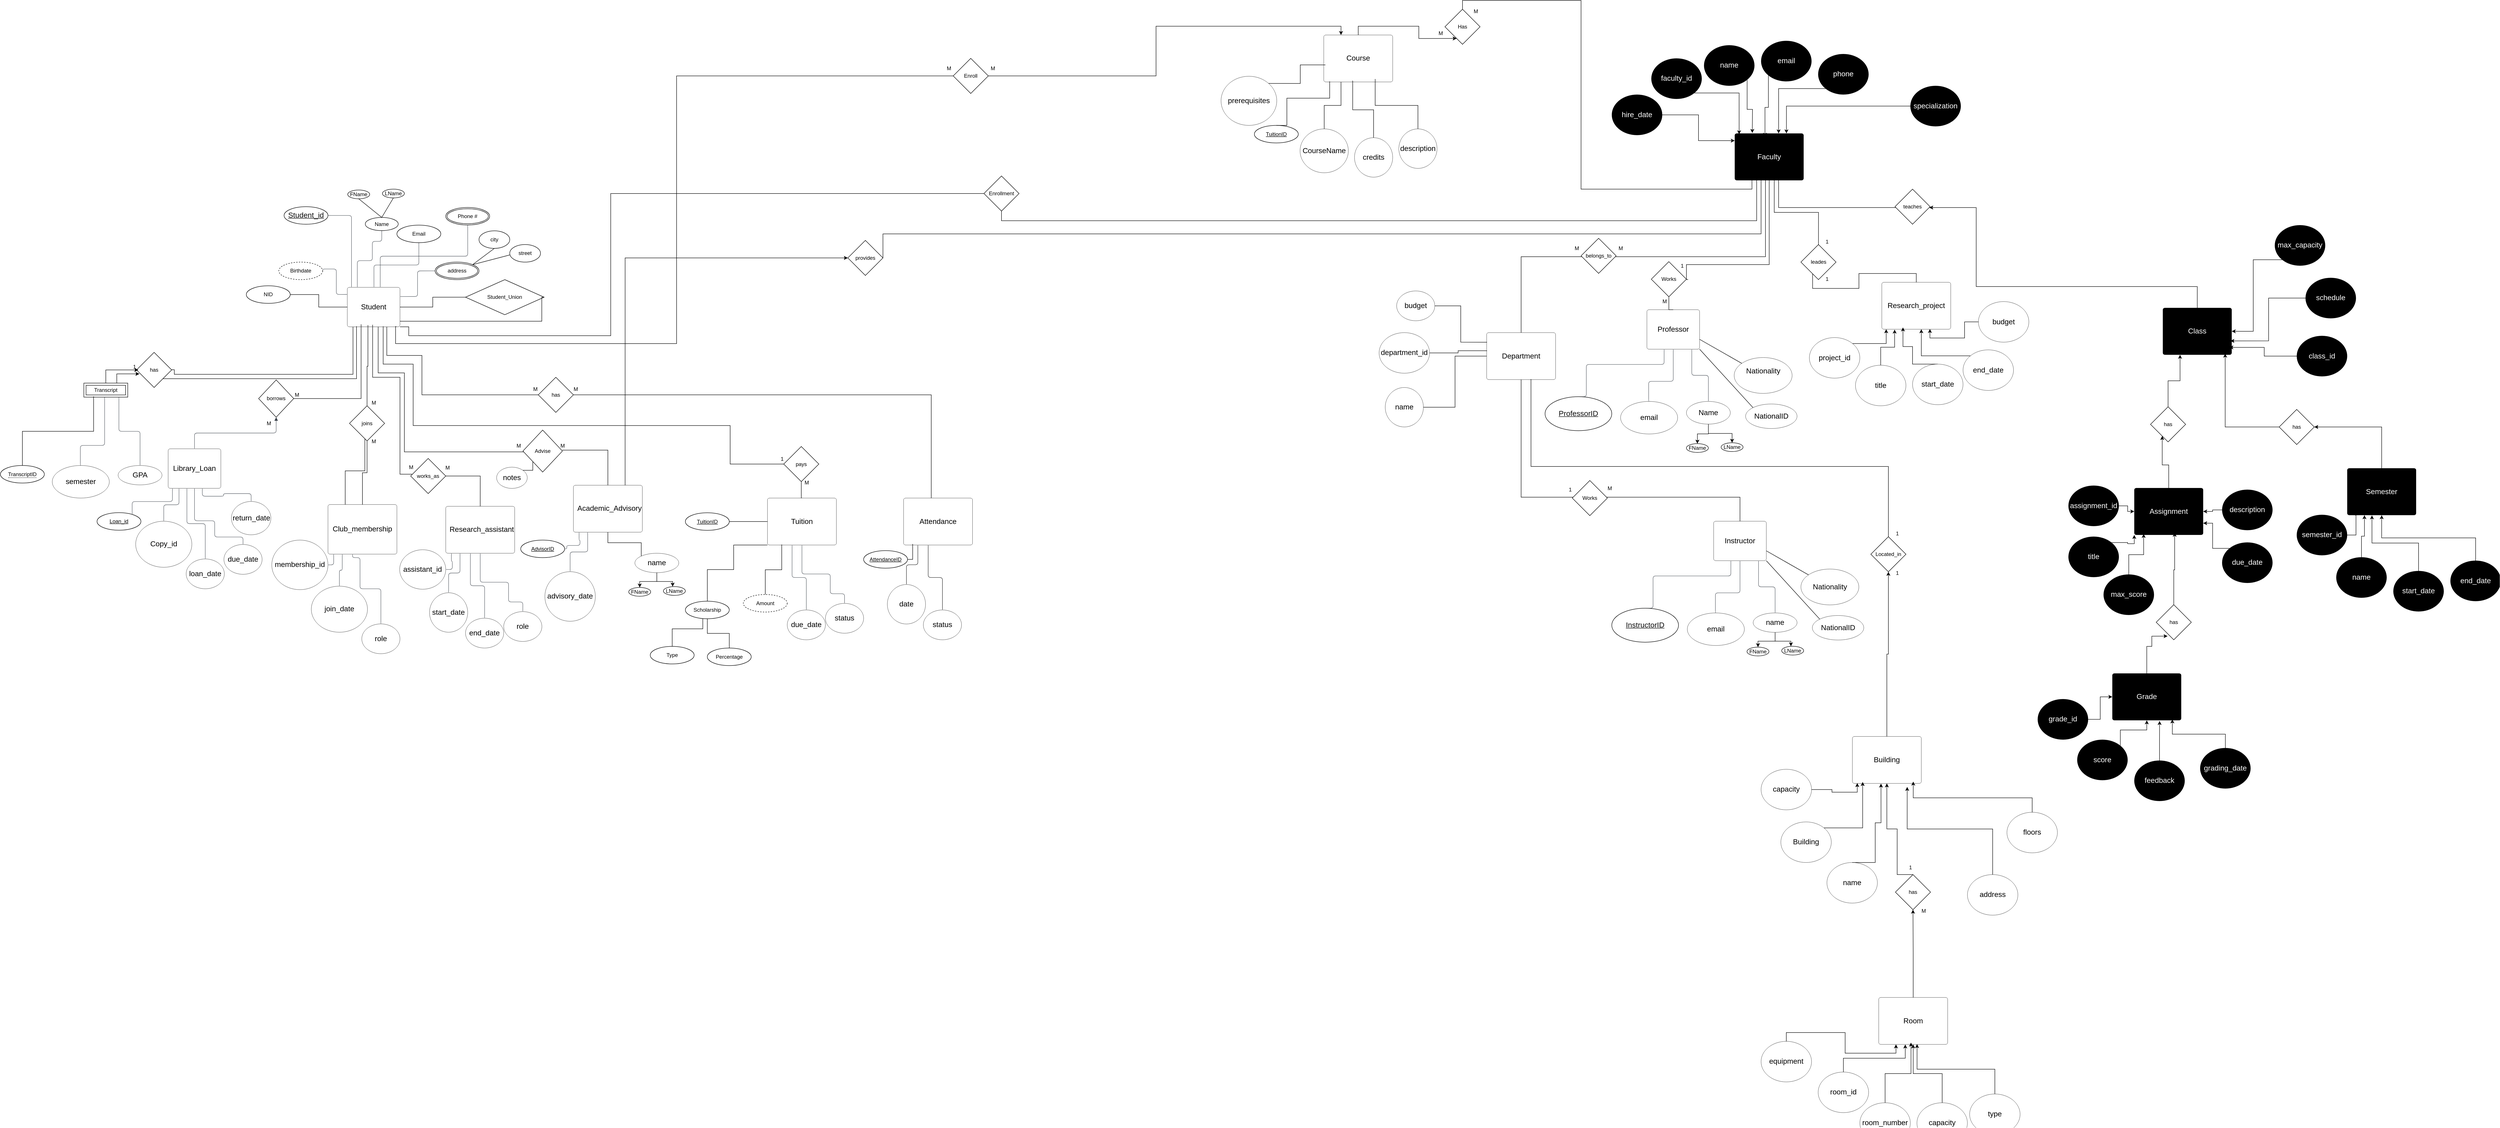 <mxfile version="25.0.3">
  <diagram name="Page-1" id="Ua7-tJ0lBqBw5egVZdVX">
    <mxGraphModel dx="10313" dy="4580" grid="1" gridSize="10" guides="1" tooltips="1" connect="1" arrows="1" fold="1" page="1" pageScale="1" pageWidth="850" pageHeight="1100" math="0" shadow="0">
      <root>
        <mxCell id="0" />
        <mxCell id="1" parent="0" />
        <mxCell id="SHsydusi7aNXR8TOH_lr-2" style="edgeStyle=orthogonalEdgeStyle;rounded=0;orthogonalLoop=1;jettySize=auto;html=1;exitX=1;exitY=0.5;exitDx=0;exitDy=0;entryX=0;entryY=0.5;entryDx=0;entryDy=0;startArrow=none;startFill=0;endArrow=none;endFill=0;" parent="1" source="hI_gfdGzy6ph1winZSWf-1" target="SHsydusi7aNXR8TOH_lr-1" edge="1">
          <mxGeometry relative="1" as="geometry" />
        </mxCell>
        <mxCell id="GFw0hA3Wh1s_jzPgZYi7-9" style="edgeStyle=orthogonalEdgeStyle;rounded=0;orthogonalLoop=1;jettySize=auto;html=1;exitX=0;exitY=0.5;exitDx=0;exitDy=0;entryX=1;entryY=0.5;entryDx=0;entryDy=0;endArrow=none;endFill=0;" parent="1" source="hI_gfdGzy6ph1winZSWf-1" target="GFw0hA3Wh1s_jzPgZYi7-8" edge="1">
          <mxGeometry relative="1" as="geometry" />
        </mxCell>
        <mxCell id="W91S4-fIKX1Bsy6_rblm-124" style="edgeStyle=orthogonalEdgeStyle;rounded=0;orthogonalLoop=1;jettySize=auto;html=1;exitX=1;exitY=1;exitDx=0;exitDy=0;entryX=0;entryY=0.5;entryDx=0;entryDy=0;endArrow=none;endFill=0;" edge="1" parent="1" source="hI_gfdGzy6ph1winZSWf-1" target="W91S4-fIKX1Bsy6_rblm-123">
          <mxGeometry relative="1" as="geometry">
            <mxPoint x="970" y="130" as="targetPoint" />
            <Array as="points">
              <mxPoint x="-330" y="452" />
              <mxPoint x="-330" y="472" />
              <mxPoint x="130" y="472" />
              <mxPoint x="130" y="148" />
            </Array>
          </mxGeometry>
        </mxCell>
        <mxCell id="hI_gfdGzy6ph1winZSWf-1" value="&lt;font&gt;Student&lt;/font&gt;" style="html=1;overflow=block;blockSpacing=1;whiteSpace=wrap;fontSize=16.7;spacing=9;rounded=1;absoluteArcSize=1;arcSize=9;strokeWidth=NaN;lucidId=-5fCDe--nFyr;" parent="1" vertex="1">
          <mxGeometry x="-470" y="361.75" width="120" height="90" as="geometry" />
        </mxCell>
        <mxCell id="hI_gfdGzy6ph1winZSWf-3" value="" style="html=1;jettySize=18;whiteSpace=wrap;fontSize=13;strokeColor=#3a414a;strokeOpacity=100;strokeWidth=0.8;rounded=1;arcSize=12;edgeStyle=orthogonalEdgeStyle;startArrow=none;endArrow=none;endFill=0;exitX=1;exitY=0.5;entryX=0.08;entryY=-0.008;entryPerimeter=0;lucidId=-5fCWwOb7t59;fontColor=#FFFFFF;exitDx=0;exitDy=0;" parent="1" source="GFw0hA3Wh1s_jzPgZYi7-10" target="hI_gfdGzy6ph1winZSWf-1" edge="1">
          <mxGeometry width="100" height="100" relative="1" as="geometry">
            <Array as="points" />
            <mxPoint x="-481" y="248.497" as="sourcePoint" />
          </mxGeometry>
        </mxCell>
        <mxCell id="hI_gfdGzy6ph1winZSWf-5" value="" style="html=1;jettySize=18;whiteSpace=wrap;fontSize=13;strokeColor=#3a414a;strokeOpacity=100;strokeWidth=0.8;rounded=1;arcSize=12;edgeStyle=orthogonalEdgeStyle;startArrow=none;endArrow=none;endFill=0;entryX=0.19;entryY=-0.008;entryPerimeter=0;lucidId=-5fC1u54Ux0h;fontColor=#FFFFFF;exitX=0.5;exitY=1;exitDx=0;exitDy=0;" parent="1" source="GFw0hA3Wh1s_jzPgZYi7-12" target="hI_gfdGzy6ph1winZSWf-1" edge="1">
          <mxGeometry width="100" height="100" relative="1" as="geometry">
            <Array as="points">
              <mxPoint x="-391" y="233" />
              <mxPoint x="-391" y="257" />
              <mxPoint x="-413" y="257" />
              <mxPoint x="-413" y="301" />
              <mxPoint x="-447" y="301" />
            </Array>
            <mxPoint x="-391" y="241" as="sourcePoint" />
          </mxGeometry>
        </mxCell>
        <mxCell id="hI_gfdGzy6ph1winZSWf-7" value="" style="html=1;jettySize=18;whiteSpace=wrap;fontSize=13;strokeColor=#3a414a;strokeOpacity=100;strokeWidth=0.8;rounded=1;arcSize=12;edgeStyle=orthogonalEdgeStyle;startArrow=none;endArrow=none;endFill=0;exitX=1;exitY=0.5;entryX=-0.006;entryY=0.18;entryPerimeter=0;lucidId=-5fCW.9c6O_V;fontColor=#FFFFFF;exitDx=0;exitDy=0;" parent="1" source="GFw0hA3Wh1s_jzPgZYi7-6" target="hI_gfdGzy6ph1winZSWf-1" edge="1">
          <mxGeometry width="100" height="100" relative="1" as="geometry">
            <Array as="points">
              <mxPoint x="-526" y="320" />
              <mxPoint x="-495" y="320" />
              <mxPoint x="-495" y="378" />
            </Array>
            <mxPoint x="-495.25" y="292.25" as="sourcePoint" />
          </mxGeometry>
        </mxCell>
        <mxCell id="hI_gfdGzy6ph1winZSWf-11" value="" style="html=1;jettySize=18;whiteSpace=wrap;fontSize=13;strokeColor=#3a414a;strokeOpacity=100;strokeWidth=0.8;rounded=1;arcSize=12;edgeStyle=orthogonalEdgeStyle;startArrow=none;endArrow=none;endFill=0;exitX=0.5;exitY=1;entryX=0.506;entryY=-0.008;entryPerimeter=0;lucidId=-5fCa7o3G9Ky;fontColor=#FFFFFF;exitDx=0;exitDy=0;" parent="1" source="GFw0hA3Wh1s_jzPgZYi7-19" target="hI_gfdGzy6ph1winZSWf-1" edge="1">
          <mxGeometry width="100" height="100" relative="1" as="geometry">
            <Array as="points" />
            <mxPoint x="-324" y="225.515" as="sourcePoint" />
          </mxGeometry>
        </mxCell>
        <mxCell id="hI_gfdGzy6ph1winZSWf-12" value="" style="html=1;jettySize=18;whiteSpace=wrap;fontSize=13;strokeColor=#3a414a;strokeOpacity=100;strokeWidth=0.8;rounded=1;arcSize=12;edgeStyle=orthogonalEdgeStyle;startArrow=none;endArrow=none;endFill=0;exitX=0.5;exitY=1;entryX=0.625;entryY=-0.008;entryPerimeter=0;lucidId=-5fCXH0Sx_lo;fontColor=#FFFFFF;exitDx=0;exitDy=0;" parent="1" source="GFw0hA3Wh1s_jzPgZYi7-5" target="hI_gfdGzy6ph1winZSWf-1" edge="1">
          <mxGeometry width="100" height="100" relative="1" as="geometry">
            <Array as="points" />
            <mxPoint x="-167.25" y="220.761" as="sourcePoint" />
          </mxGeometry>
        </mxCell>
        <mxCell id="hI_gfdGzy6ph1winZSWf-13" value="" style="html=1;jettySize=18;whiteSpace=wrap;fontSize=13;strokeColor=#3a414a;strokeOpacity=100;strokeWidth=0.8;rounded=1;arcSize=12;edgeStyle=orthogonalEdgeStyle;startArrow=none;endArrow=none;endFill=0;exitX=0;exitY=0.5;entryX=1.006;entryY=0.233;entryPerimeter=0;lucidId=-5fCd77pomhe;fontColor=#FFFFFF;exitDx=0;exitDy=0;" parent="1" source="W91S4-fIKX1Bsy6_rblm-11" target="hI_gfdGzy6ph1winZSWf-1" edge="1">
          <mxGeometry width="100" height="100" relative="1" as="geometry">
            <Array as="points" />
            <mxPoint x="-275.78" y="324.25" as="sourcePoint" />
          </mxGeometry>
        </mxCell>
        <mxCell id="hI_gfdGzy6ph1winZSWf-28" value="Library_Loan" style="html=1;overflow=block;blockSpacing=1;whiteSpace=wrap;fontSize=16.7;spacing=9;rounded=1;absoluteArcSize=1;arcSize=9;strokeWidth=NaN;lucidId=m-fC6xg52qdp;" parent="1" vertex="1">
          <mxGeometry x="-878" y="729.75" width="120" height="90" as="geometry" />
        </mxCell>
        <mxCell id="hI_gfdGzy6ph1winZSWf-30" value="Copy_id" style="html=1;overflow=block;blockSpacing=1;whiteSpace=wrap;ellipse;fontSize=16.7;spacing=3.8;rounded=1;absoluteArcSize=1;arcSize=9;strokeWidth=NaN;lucidId=m-fC-FjtUVk4;" parent="1" vertex="1">
          <mxGeometry x="-952" y="894.75" width="128" height="105" as="geometry" />
        </mxCell>
        <mxCell id="hI_gfdGzy6ph1winZSWf-31" value="loan_date" style="html=1;overflow=block;blockSpacing=1;whiteSpace=wrap;ellipse;fontSize=16.7;spacing=3.8;rounded=1;absoluteArcSize=1;arcSize=9;strokeWidth=NaN;lucidId=m-fC2aNS9~11;" parent="1" vertex="1">
          <mxGeometry x="-837" y="980.75" width="87" height="68" as="geometry" />
        </mxCell>
        <mxCell id="hI_gfdGzy6ph1winZSWf-32" value="" style="html=1;jettySize=18;whiteSpace=wrap;fontSize=13;strokeColor=#3a414a;strokeOpacity=100;strokeWidth=0.8;rounded=1;arcSize=12;edgeStyle=orthogonalEdgeStyle;startArrow=none;endArrow=none;endFill=0;exitX=0.5;exitY=-0.011;exitPerimeter=0;entryX=0.356;entryY=1.008;entryPerimeter=0;lucidId=m-fCaRrvBDf2;fontColor=#FFFFFF;" parent="1" source="hI_gfdGzy6ph1winZSWf-31" target="hI_gfdGzy6ph1winZSWf-28" edge="1">
          <mxGeometry width="100" height="100" relative="1" as="geometry">
            <Array as="points" />
          </mxGeometry>
        </mxCell>
        <mxCell id="hI_gfdGzy6ph1winZSWf-33" value="" style="html=1;jettySize=18;whiteSpace=wrap;fontSize=13;strokeColor=#3a414a;strokeOpacity=100;strokeWidth=0.8;rounded=1;arcSize=12;edgeStyle=orthogonalEdgeStyle;startArrow=none;endArrow=none;endFill=0;exitX=0.5;exitY=-0.007;exitPerimeter=0;entryX=0.206;entryY=1.008;entryPerimeter=0;lucidId=m-fCFaZFSlGs;fontColor=#FFFFFF;" parent="1" source="hI_gfdGzy6ph1winZSWf-30" target="hI_gfdGzy6ph1winZSWf-28" edge="1">
          <mxGeometry width="100" height="100" relative="1" as="geometry">
            <Array as="points" />
          </mxGeometry>
        </mxCell>
        <mxCell id="hI_gfdGzy6ph1winZSWf-34" value="" style="html=1;jettySize=18;whiteSpace=wrap;fontSize=13;strokeColor=#3a414a;strokeOpacity=100;strokeWidth=0.8;rounded=1;arcSize=12;edgeStyle=orthogonalEdgeStyle;startArrow=none;endArrow=none;endFill=0;exitX=1;exitY=0.5;entryX=0.081;entryY=1.008;entryPerimeter=0;lucidId=m-fCM9d6szgc;fontColor=#FFFFFF;exitDx=0;exitDy=0;" parent="1" source="GFw0hA3Wh1s_jzPgZYi7-20" target="hI_gfdGzy6ph1winZSWf-28" edge="1">
          <mxGeometry width="100" height="100" relative="1" as="geometry">
            <Array as="points">
              <mxPoint x="-960" y="850" />
              <mxPoint x="-868" y="850" />
            </Array>
            <mxPoint x="-914.265" y="857.75" as="sourcePoint" />
          </mxGeometry>
        </mxCell>
        <mxCell id="hI_gfdGzy6ph1winZSWf-35" value="due_date" style="html=1;overflow=block;blockSpacing=1;whiteSpace=wrap;ellipse;fontSize=16.7;spacing=3.8;rounded=1;absoluteArcSize=1;arcSize=9;strokeWidth=NaN;lucidId=Y-fCVFpcy78T;" parent="1" vertex="1">
          <mxGeometry x="-751" y="947.75" width="87" height="68" as="geometry" />
        </mxCell>
        <mxCell id="hI_gfdGzy6ph1winZSWf-36" value="" style="html=1;jettySize=18;whiteSpace=wrap;fontSize=13;strokeColor=#3a414a;strokeOpacity=100;strokeWidth=0.8;rounded=1;arcSize=12;edgeStyle=orthogonalEdgeStyle;startArrow=none;endArrow=none;endFill=0;exitX=0.5;exitY=-0.011;exitPerimeter=0;entryX=0.5;entryY=1.008;entryPerimeter=0;lucidId=e_fCoKJBgo0h;fontColor=#FFFFFF;" parent="1" source="hI_gfdGzy6ph1winZSWf-35" target="hI_gfdGzy6ph1winZSWf-28" edge="1">
          <mxGeometry width="100" height="100" relative="1" as="geometry">
            <Array as="points">
              <mxPoint x="-707" y="930.75" />
              <mxPoint x="-772" y="930.75" />
              <mxPoint x="-772" y="893.75" />
              <mxPoint x="-818" y="893.75" />
            </Array>
          </mxGeometry>
        </mxCell>
        <mxCell id="hI_gfdGzy6ph1winZSWf-37" value="return_date" style="html=1;overflow=block;blockSpacing=1;whiteSpace=wrap;ellipse;fontSize=16.7;spacing=3.8;rounded=1;absoluteArcSize=1;arcSize=9;strokeWidth=NaN;lucidId=E_fCexRkz6iB;" parent="1" vertex="1">
          <mxGeometry x="-734" y="849.75" width="90" height="76" as="geometry" />
        </mxCell>
        <mxCell id="hI_gfdGzy6ph1winZSWf-38" value="" style="html=1;jettySize=18;whiteSpace=wrap;fontSize=13;strokeColor=#3a414a;strokeOpacity=100;strokeWidth=0.8;rounded=1;arcSize=12;edgeStyle=orthogonalEdgeStyle;startArrow=none;endArrow=none;endFill=0;exitX=0.5;exitY=-0.011;exitPerimeter=0;entryX=0.648;entryY=1.008;entryPerimeter=0;lucidId=N_fCmRsB.gR3;fontColor=#FFFFFF;" parent="1" source="hI_gfdGzy6ph1winZSWf-37" target="hI_gfdGzy6ph1winZSWf-28" edge="1">
          <mxGeometry width="100" height="100" relative="1" as="geometry">
            <Array as="points" />
          </mxGeometry>
        </mxCell>
        <mxCell id="hI_gfdGzy6ph1winZSWf-382" style="edgeStyle=orthogonalEdgeStyle;rounded=0;orthogonalLoop=1;jettySize=auto;html=1;exitX=0.5;exitY=0;exitDx=0;exitDy=0;entryX=0.5;entryY=1;entryDx=0;entryDy=0;endArrow=none;endFill=0;" parent="1" source="hI_gfdGzy6ph1winZSWf-41" target="hI_gfdGzy6ph1winZSWf-381" edge="1">
          <mxGeometry relative="1" as="geometry" />
        </mxCell>
        <mxCell id="W91S4-fIKX1Bsy6_rblm-96" style="edgeStyle=orthogonalEdgeStyle;rounded=0;orthogonalLoop=1;jettySize=auto;html=1;exitX=0.25;exitY=0;exitDx=0;exitDy=0;endArrow=none;endFill=0;" edge="1" parent="1" source="hI_gfdGzy6ph1winZSWf-41" target="hI_gfdGzy6ph1winZSWf-381">
          <mxGeometry relative="1" as="geometry">
            <Array as="points">
              <mxPoint x="-475" y="780" />
              <mxPoint x="-430" y="780" />
            </Array>
          </mxGeometry>
        </mxCell>
        <mxCell id="hI_gfdGzy6ph1winZSWf-41" value="Club_membership" style="html=1;overflow=block;blockSpacing=1;whiteSpace=wrap;fontSize=16.7;spacing=9;rounded=1;absoluteArcSize=1;arcSize=9;strokeWidth=NaN;lucidId=t.fCab67FUKF;" parent="1" vertex="1">
          <mxGeometry x="-514" y="856.75" width="157" height="113" as="geometry" />
        </mxCell>
        <mxCell id="hI_gfdGzy6ph1winZSWf-42" value="membership_id&#x9;" style="html=1;overflow=block;blockSpacing=1;whiteSpace=wrap;ellipse;fontSize=16.7;spacing=3.8;rounded=1;absoluteArcSize=1;arcSize=9;strokeWidth=NaN;lucidId=t.fCjOATm3O8;" parent="1" vertex="1">
          <mxGeometry x="-642" y="937.75" width="128" height="113" as="geometry" />
        </mxCell>
        <mxCell id="hI_gfdGzy6ph1winZSWf-43" value="join_date" style="html=1;overflow=block;blockSpacing=1;whiteSpace=wrap;ellipse;fontSize=16.7;spacing=3.8;rounded=1;absoluteArcSize=1;arcSize=9;strokeWidth=NaN;lucidId=t.fCZW8zlsLD;" parent="1" vertex="1">
          <mxGeometry x="-552" y="1042.75" width="128" height="105" as="geometry" />
        </mxCell>
        <mxCell id="hI_gfdGzy6ph1winZSWf-44" value="role" style="html=1;overflow=block;blockSpacing=1;whiteSpace=wrap;ellipse;fontSize=16.7;spacing=3.8;rounded=1;absoluteArcSize=1;arcSize=9;strokeWidth=NaN;lucidId=t.fCHZVHSPzb;" parent="1" vertex="1">
          <mxGeometry x="-437" y="1128.75" width="87" height="68" as="geometry" />
        </mxCell>
        <mxCell id="hI_gfdGzy6ph1winZSWf-45" value="" style="html=1;jettySize=18;whiteSpace=wrap;fontSize=13;strokeColor=#3a414a;strokeOpacity=100;strokeWidth=0.8;rounded=1;arcSize=12;edgeStyle=orthogonalEdgeStyle;startArrow=none;endArrow=none;endFill=0;exitX=0.5;exitY=-0.011;exitPerimeter=0;entryX=0.357;entryY=1.007;entryPerimeter=0;lucidId=t.fCb0WrkRqj;fontColor=#FFFFFF;" parent="1" source="hI_gfdGzy6ph1winZSWf-44" target="hI_gfdGzy6ph1winZSWf-41" edge="1">
          <mxGeometry width="100" height="100" relative="1" as="geometry">
            <Array as="points">
              <mxPoint x="-393" y="1048.75" />
              <mxPoint x="-441" y="1048.75" />
              <mxPoint x="-441" y="977.75" />
              <mxPoint x="-458" y="977.75" />
            </Array>
          </mxGeometry>
        </mxCell>
        <mxCell id="hI_gfdGzy6ph1winZSWf-46" value="" style="html=1;jettySize=18;whiteSpace=wrap;fontSize=13;strokeColor=#3a414a;strokeOpacity=100;strokeWidth=0.8;rounded=1;arcSize=12;edgeStyle=orthogonalEdgeStyle;startArrow=none;endArrow=none;endFill=0;exitX=0.5;exitY=-0.007;exitPerimeter=0;entryX=0.207;entryY=1.007;entryPerimeter=0;lucidId=t.fCNSVzFDW5;fontColor=#FFFFFF;" parent="1" source="hI_gfdGzy6ph1winZSWf-43" target="hI_gfdGzy6ph1winZSWf-41" edge="1">
          <mxGeometry width="100" height="100" relative="1" as="geometry">
            <Array as="points" />
          </mxGeometry>
        </mxCell>
        <mxCell id="hI_gfdGzy6ph1winZSWf-47" value="" style="html=1;jettySize=18;whiteSpace=wrap;fontSize=13;strokeColor=#3a414a;strokeOpacity=100;strokeWidth=0.8;rounded=1;arcSize=12;edgeStyle=orthogonalEdgeStyle;startArrow=none;endArrow=none;endFill=0;exitX=1.006;exitY=0.5;exitPerimeter=0;entryX=0.083;entryY=1.007;entryPerimeter=0;lucidId=t.fC7XLdiKbD;fontColor=#FFFFFF;" parent="1" source="hI_gfdGzy6ph1winZSWf-42" target="hI_gfdGzy6ph1winZSWf-41" edge="1">
          <mxGeometry width="100" height="100" relative="1" as="geometry">
            <Array as="points" />
          </mxGeometry>
        </mxCell>
        <mxCell id="hI_gfdGzy6ph1winZSWf-377" style="edgeStyle=orthogonalEdgeStyle;rounded=0;orthogonalLoop=1;jettySize=auto;html=1;exitX=0.5;exitY=0;exitDx=0;exitDy=0;entryX=1;entryY=0.5;entryDx=0;entryDy=0;endArrow=none;endFill=0;" parent="1" source="hI_gfdGzy6ph1winZSWf-50" target="hI_gfdGzy6ph1winZSWf-376" edge="1">
          <mxGeometry relative="1" as="geometry" />
        </mxCell>
        <mxCell id="hI_gfdGzy6ph1winZSWf-50" value="Research_assistant" style="html=1;overflow=block;blockSpacing=1;whiteSpace=wrap;fontSize=16.7;spacing=9;rounded=1;absoluteArcSize=1;arcSize=9;strokeWidth=NaN;lucidId=C~fCS3e-xRTn;" parent="1" vertex="1">
          <mxGeometry x="-245.75" y="860.75" width="157" height="107" as="geometry" />
        </mxCell>
        <mxCell id="hI_gfdGzy6ph1winZSWf-51" value="assistant_id" style="html=1;overflow=block;blockSpacing=1;whiteSpace=wrap;ellipse;fontSize=16.7;spacing=3.8;rounded=1;absoluteArcSize=1;arcSize=9;strokeWidth=NaN;lucidId=C~fCTZYgPVfo;" parent="1" vertex="1">
          <mxGeometry x="-350.75" y="959.75" width="105" height="90" as="geometry" />
        </mxCell>
        <mxCell id="hI_gfdGzy6ph1winZSWf-52" value="start_date" style="html=1;overflow=block;blockSpacing=1;whiteSpace=wrap;ellipse;fontSize=16.7;spacing=3.8;rounded=1;absoluteArcSize=1;arcSize=9;strokeWidth=NaN;lucidId=C~fCIbxxVRaa;" parent="1" vertex="1">
          <mxGeometry x="-282.75" y="1057.75" width="87" height="90" as="geometry" />
        </mxCell>
        <mxCell id="hI_gfdGzy6ph1winZSWf-53" value="end_date" style="html=1;overflow=block;blockSpacing=1;whiteSpace=wrap;ellipse;fontSize=16.7;spacing=3.8;rounded=1;absoluteArcSize=1;arcSize=9;strokeWidth=NaN;lucidId=C~fCJxZ1-JQj;" parent="1" vertex="1">
          <mxGeometry x="-200.75" y="1115.75" width="87" height="68" as="geometry" />
        </mxCell>
        <mxCell id="hI_gfdGzy6ph1winZSWf-54" value="" style="html=1;jettySize=18;whiteSpace=wrap;fontSize=13;strokeColor=#3a414a;strokeOpacity=100;strokeWidth=0.8;rounded=1;arcSize=12;edgeStyle=orthogonalEdgeStyle;startArrow=none;endArrow=none;endFill=0;exitX=0.5;exitY=-0.011;exitPerimeter=0;entryX=0.357;entryY=1.007;entryPerimeter=0;lucidId=C~fC2Us7JskX;fontColor=#FFFFFF;" parent="1" source="hI_gfdGzy6ph1winZSWf-53" target="hI_gfdGzy6ph1winZSWf-50" edge="1">
          <mxGeometry width="100" height="100" relative="1" as="geometry">
            <Array as="points" />
          </mxGeometry>
        </mxCell>
        <mxCell id="hI_gfdGzy6ph1winZSWf-55" value="" style="html=1;jettySize=18;whiteSpace=wrap;fontSize=13;strokeColor=#3a414a;strokeOpacity=100;strokeWidth=0.8;rounded=1;arcSize=12;edgeStyle=orthogonalEdgeStyle;startArrow=none;endArrow=none;endFill=0;exitX=0.5;exitY=-0.008;exitPerimeter=0;entryX=0.207;entryY=1.007;entryPerimeter=0;lucidId=C~fCcJHAK5i9;fontColor=#FFFFFF;" parent="1" source="hI_gfdGzy6ph1winZSWf-52" target="hI_gfdGzy6ph1winZSWf-50" edge="1">
          <mxGeometry width="100" height="100" relative="1" as="geometry">
            <Array as="points" />
          </mxGeometry>
        </mxCell>
        <mxCell id="hI_gfdGzy6ph1winZSWf-56" value="" style="html=1;jettySize=18;whiteSpace=wrap;fontSize=13;strokeColor=#3a414a;strokeOpacity=100;strokeWidth=0.8;rounded=1;arcSize=12;edgeStyle=orthogonalEdgeStyle;startArrow=none;endArrow=none;endFill=0;exitX=1.007;exitY=0.5;exitPerimeter=0;entryX=0.082;entryY=1.007;entryPerimeter=0;lucidId=C~fCS-LB94TB;fontColor=#FFFFFF;" parent="1" source="hI_gfdGzy6ph1winZSWf-51" target="hI_gfdGzy6ph1winZSWf-50" edge="1">
          <mxGeometry width="100" height="100" relative="1" as="geometry">
            <Array as="points">
              <mxPoint x="-230.75" y="1004.75" />
              <mxPoint x="-230.75" y="985.75" />
              <mxPoint x="-232.75" y="985.75" />
            </Array>
          </mxGeometry>
        </mxCell>
        <mxCell id="hI_gfdGzy6ph1winZSWf-57" value="role" style="html=1;overflow=block;blockSpacing=1;whiteSpace=wrap;ellipse;fontSize=16.7;spacing=3.8;rounded=1;absoluteArcSize=1;arcSize=9;strokeWidth=NaN;lucidId=C~fCYBljTBb6;" parent="1" vertex="1">
          <mxGeometry x="-113.75" y="1100.75" width="87" height="68" as="geometry" />
        </mxCell>
        <mxCell id="hI_gfdGzy6ph1winZSWf-58" value="" style="html=1;jettySize=18;whiteSpace=wrap;fontSize=13;strokeColor=#3a414a;strokeOpacity=100;strokeWidth=0.8;rounded=1;arcSize=12;edgeStyle=orthogonalEdgeStyle;startArrow=none;endArrow=none;endFill=0;exitX=0.5;exitY=-0.011;exitPerimeter=0;entryX=0.5;entryY=1.007;entryPerimeter=0;lucidId=C~fCCLCwnZQT;fontColor=#FFFFFF;" parent="1" source="hI_gfdGzy6ph1winZSWf-57" target="hI_gfdGzy6ph1winZSWf-50" edge="1">
          <mxGeometry width="100" height="100" relative="1" as="geometry">
            <Array as="points">
              <mxPoint x="-70.75" y="1078.75" />
              <mxPoint x="-102.75" y="1078.75" />
              <mxPoint x="-102.75" y="1033.75" />
              <mxPoint x="-167.75" y="1033.75" />
            </Array>
          </mxGeometry>
        </mxCell>
        <mxCell id="hI_gfdGzy6ph1winZSWf-110" style="edgeStyle=orthogonalEdgeStyle;rounded=0;orthogonalLoop=1;jettySize=auto;html=1;entryX=0.586;entryY=0.996;entryDx=0;entryDy=0;entryPerimeter=0;endArrow=none;endFill=0;" parent="1" source="hI_gfdGzy6ph1winZSWf-367" target="hI_gfdGzy6ph1winZSWf-1" edge="1">
          <mxGeometry relative="1" as="geometry">
            <mxPoint x="-400" y="456.75" as="targetPoint" />
            <Array as="points">
              <mxPoint x="-340" y="736.75" />
              <mxPoint x="-340" y="556.75" />
              <mxPoint x="-400" y="556.75" />
            </Array>
          </mxGeometry>
        </mxCell>
        <mxCell id="hI_gfdGzy6ph1winZSWf-348" style="edgeStyle=orthogonalEdgeStyle;rounded=0;orthogonalLoop=1;jettySize=auto;html=1;exitX=0.75;exitY=0;exitDx=0;exitDy=0;entryX=0;entryY=0.5;entryDx=0;entryDy=0;" parent="1" source="hI_gfdGzy6ph1winZSWf-70" target="hI_gfdGzy6ph1winZSWf-346" edge="1">
          <mxGeometry relative="1" as="geometry" />
        </mxCell>
        <mxCell id="hI_gfdGzy6ph1winZSWf-370" style="edgeStyle=orthogonalEdgeStyle;rounded=0;orthogonalLoop=1;jettySize=auto;html=1;exitX=0.5;exitY=0;exitDx=0;exitDy=0;entryX=0.997;entryY=0.478;entryDx=0;entryDy=0;entryPerimeter=0;endArrow=none;endFill=0;" parent="1" source="hI_gfdGzy6ph1winZSWf-70" target="hI_gfdGzy6ph1winZSWf-367" edge="1">
          <mxGeometry relative="1" as="geometry">
            <mxPoint x="124" y="796.75" as="targetPoint" />
          </mxGeometry>
        </mxCell>
        <mxCell id="hI_gfdGzy6ph1winZSWf-70" value="Academic_Advisory&lt;span style=&quot;white-space: pre;&quot;&gt;&#x9;&lt;/span&gt;" style="html=1;overflow=block;blockSpacing=1;whiteSpace=wrap;fontSize=16.7;spacing=9;rounded=1;absoluteArcSize=1;arcSize=9;strokeWidth=NaN;lucidId=C~fCS3e-xRTn;" parent="1" vertex="1">
          <mxGeometry x="45" y="812.75" width="157" height="107" as="geometry" />
        </mxCell>
        <mxCell id="hI_gfdGzy6ph1winZSWf-72" value="advisory_date" style="html=1;overflow=block;blockSpacing=1;whiteSpace=wrap;ellipse;fontSize=16.7;spacing=3.8;rounded=1;absoluteArcSize=1;arcSize=9;strokeWidth=NaN;lucidId=C~fCIbxxVRaa;" parent="1" vertex="1">
          <mxGeometry x="-20" y="1009.75" width="115" height="113" as="geometry" />
        </mxCell>
        <mxCell id="W91S4-fIKX1Bsy6_rblm-106" style="edgeStyle=orthogonalEdgeStyle;rounded=0;orthogonalLoop=1;jettySize=auto;html=1;exitX=1;exitY=0;exitDx=0;exitDy=0;entryX=0;entryY=1;entryDx=0;entryDy=0;endArrow=none;endFill=0;" edge="1" parent="1" source="hI_gfdGzy6ph1winZSWf-73" target="hI_gfdGzy6ph1winZSWf-367">
          <mxGeometry relative="1" as="geometry" />
        </mxCell>
        <mxCell id="hI_gfdGzy6ph1winZSWf-73" value="notes" style="html=1;overflow=block;blockSpacing=1;whiteSpace=wrap;ellipse;fontSize=16.7;spacing=3.8;rounded=1;absoluteArcSize=1;arcSize=9;strokeWidth=NaN;lucidId=C~fCJxZ1-JQj;" parent="1" vertex="1">
          <mxGeometry x="-130" y="771.5" width="70" height="48.5" as="geometry" />
        </mxCell>
        <mxCell id="hI_gfdGzy6ph1winZSWf-75" value="" style="html=1;jettySize=18;whiteSpace=wrap;fontSize=13;strokeColor=#3a414a;strokeOpacity=100;strokeWidth=0.8;rounded=1;arcSize=12;edgeStyle=orthogonalEdgeStyle;startArrow=none;endArrow=none;endFill=0;exitX=0.5;exitY=-0.008;exitPerimeter=0;entryX=0.207;entryY=1.007;entryPerimeter=0;lucidId=C~fCcJHAK5i9;fontColor=#FFFFFF;" parent="1" source="hI_gfdGzy6ph1winZSWf-72" target="hI_gfdGzy6ph1winZSWf-70" edge="1">
          <mxGeometry width="100" height="100" relative="1" as="geometry">
            <Array as="points" />
          </mxGeometry>
        </mxCell>
        <mxCell id="hI_gfdGzy6ph1winZSWf-76" value="" style="html=1;jettySize=18;whiteSpace=wrap;fontSize=13;strokeColor=#3a414a;strokeOpacity=100;strokeWidth=0.8;rounded=1;arcSize=12;edgeStyle=orthogonalEdgeStyle;startArrow=none;endArrow=none;endFill=0;exitX=1;exitY=0.5;entryX=0.082;entryY=1.007;entryPerimeter=0;lucidId=C~fCS-LB94TB;fontColor=#FFFFFF;exitDx=0;exitDy=0;" parent="1" source="GFw0hA3Wh1s_jzPgZYi7-21" target="hI_gfdGzy6ph1winZSWf-70" edge="1">
          <mxGeometry width="100" height="100" relative="1" as="geometry">
            <Array as="points">
              <mxPoint x="30" y="958" />
              <mxPoint x="30" y="950" />
              <mxPoint x="60" y="950" />
              <mxPoint x="60" y="938" />
              <mxPoint x="58" y="938" />
            </Array>
            <mxPoint x="45.735" y="956.75" as="sourcePoint" />
          </mxGeometry>
        </mxCell>
        <mxCell id="hI_gfdGzy6ph1winZSWf-355" style="edgeStyle=orthogonalEdgeStyle;rounded=0;orthogonalLoop=1;jettySize=auto;html=1;exitX=0.5;exitY=0;exitDx=0;exitDy=0;entryX=0.5;entryY=1;entryDx=0;entryDy=0;endArrow=none;endFill=0;" parent="1" source="hI_gfdGzy6ph1winZSWf-84" target="hI_gfdGzy6ph1winZSWf-354" edge="1">
          <mxGeometry relative="1" as="geometry" />
        </mxCell>
        <mxCell id="GFw0hA3Wh1s_jzPgZYi7-27" style="edgeStyle=orthogonalEdgeStyle;rounded=0;orthogonalLoop=1;jettySize=auto;html=1;exitX=0;exitY=1;exitDx=0;exitDy=0;endArrow=none;endFill=0;" parent="1" source="hI_gfdGzy6ph1winZSWf-84" target="GFw0hA3Wh1s_jzPgZYi7-22" edge="1">
          <mxGeometry relative="1" as="geometry">
            <Array as="points">
              <mxPoint x="410" y="949" />
              <mxPoint x="410" y="1005" />
              <mxPoint x="350" y="1005" />
            </Array>
          </mxGeometry>
        </mxCell>
        <mxCell id="hI_gfdGzy6ph1winZSWf-84" value="Tuition" style="html=1;overflow=block;blockSpacing=1;whiteSpace=wrap;fontSize=16.7;spacing=9;rounded=1;absoluteArcSize=1;arcSize=9;strokeWidth=NaN;lucidId=C~fCS3e-xRTn;" parent="1" vertex="1">
          <mxGeometry x="487" y="842" width="157" height="107" as="geometry" />
        </mxCell>
        <mxCell id="hI_gfdGzy6ph1winZSWf-87" value="due_date" style="html=1;overflow=block;blockSpacing=1;whiteSpace=wrap;ellipse;fontSize=16.7;spacing=3.8;rounded=1;absoluteArcSize=1;arcSize=9;strokeWidth=NaN;lucidId=C~fCJxZ1-JQj;" parent="1" vertex="1">
          <mxGeometry x="532" y="1097" width="87" height="68" as="geometry" />
        </mxCell>
        <mxCell id="hI_gfdGzy6ph1winZSWf-88" value="" style="html=1;jettySize=18;whiteSpace=wrap;fontSize=13;strokeColor=#3a414a;strokeOpacity=100;strokeWidth=0.8;rounded=1;arcSize=12;edgeStyle=orthogonalEdgeStyle;startArrow=none;endArrow=none;endFill=0;exitX=0.5;exitY=-0.011;exitPerimeter=0;entryX=0.357;entryY=1.007;entryPerimeter=0;lucidId=C~fC2Us7JskX;fontColor=#FFFFFF;" parent="1" source="hI_gfdGzy6ph1winZSWf-87" target="hI_gfdGzy6ph1winZSWf-84" edge="1">
          <mxGeometry width="100" height="100" relative="1" as="geometry">
            <Array as="points" />
          </mxGeometry>
        </mxCell>
        <mxCell id="hI_gfdGzy6ph1winZSWf-91" value="status" style="html=1;overflow=block;blockSpacing=1;whiteSpace=wrap;ellipse;fontSize=16.7;spacing=3.8;rounded=1;absoluteArcSize=1;arcSize=9;strokeWidth=NaN;lucidId=C~fCYBljTBb6;" parent="1" vertex="1">
          <mxGeometry x="619" y="1082" width="87" height="68" as="geometry" />
        </mxCell>
        <mxCell id="hI_gfdGzy6ph1winZSWf-92" value="" style="html=1;jettySize=18;whiteSpace=wrap;fontSize=13;strokeColor=#3a414a;strokeOpacity=100;strokeWidth=0.8;rounded=1;arcSize=12;edgeStyle=orthogonalEdgeStyle;startArrow=none;endArrow=none;endFill=0;exitX=0.5;exitY=-0.011;exitPerimeter=0;entryX=0.5;entryY=1.007;entryPerimeter=0;lucidId=C~fCCLCwnZQT;fontColor=#FFFFFF;" parent="1" source="hI_gfdGzy6ph1winZSWf-91" target="hI_gfdGzy6ph1winZSWf-84" edge="1">
          <mxGeometry width="100" height="100" relative="1" as="geometry">
            <Array as="points">
              <mxPoint x="662" y="1060" />
              <mxPoint x="630" y="1060" />
              <mxPoint x="630" y="1015" />
              <mxPoint x="565" y="1015" />
            </Array>
          </mxGeometry>
        </mxCell>
        <mxCell id="hI_gfdGzy6ph1winZSWf-97" value="Attendance" style="html=1;overflow=block;blockSpacing=1;whiteSpace=wrap;fontSize=16.7;spacing=9;rounded=1;absoluteArcSize=1;arcSize=9;strokeWidth=NaN;lucidId=C~fCS3e-xRTn;" parent="1" vertex="1">
          <mxGeometry x="797" y="842" width="157" height="107" as="geometry" />
        </mxCell>
        <mxCell id="hI_gfdGzy6ph1winZSWf-99" value="date" style="html=1;overflow=block;blockSpacing=1;whiteSpace=wrap;ellipse;fontSize=16.7;spacing=3.8;rounded=1;absoluteArcSize=1;arcSize=9;strokeWidth=NaN;lucidId=C~fCIbxxVRaa;" parent="1" vertex="1">
          <mxGeometry x="760" y="1039" width="87" height="90" as="geometry" />
        </mxCell>
        <mxCell id="hI_gfdGzy6ph1winZSWf-100" value="status" style="html=1;overflow=block;blockSpacing=1;whiteSpace=wrap;ellipse;fontSize=16.7;spacing=3.8;rounded=1;absoluteArcSize=1;arcSize=9;strokeWidth=NaN;lucidId=C~fCJxZ1-JQj;" parent="1" vertex="1">
          <mxGeometry x="842" y="1097" width="87" height="68" as="geometry" />
        </mxCell>
        <mxCell id="hI_gfdGzy6ph1winZSWf-101" value="" style="html=1;jettySize=18;whiteSpace=wrap;fontSize=13;strokeOpacity=100;strokeWidth=0.8;rounded=1;arcSize=12;edgeStyle=orthogonalEdgeStyle;startArrow=none;endArrow=none;endFill=0;exitX=0.5;exitY=-0.011;exitPerimeter=0;entryX=0.357;entryY=1.007;entryPerimeter=0;lucidId=C~fC2Us7JskX;fontColor=#FFFFFF;" parent="1" source="hI_gfdGzy6ph1winZSWf-100" target="hI_gfdGzy6ph1winZSWf-97" edge="1">
          <mxGeometry width="100" height="100" relative="1" as="geometry">
            <Array as="points" />
          </mxGeometry>
        </mxCell>
        <mxCell id="hI_gfdGzy6ph1winZSWf-102" value="" style="html=1;jettySize=18;whiteSpace=wrap;fontSize=13;strokeOpacity=100;strokeWidth=0.8;rounded=1;arcSize=12;edgeStyle=orthogonalEdgeStyle;startArrow=none;endArrow=none;endFill=0;exitX=0.5;exitY=-0.008;exitPerimeter=0;entryX=0.207;entryY=1.007;entryPerimeter=0;lucidId=C~fCcJHAK5i9;fontColor=#FFFFFF;" parent="1" source="hI_gfdGzy6ph1winZSWf-99" target="hI_gfdGzy6ph1winZSWf-97" edge="1">
          <mxGeometry width="100" height="100" relative="1" as="geometry">
            <Array as="points" />
          </mxGeometry>
        </mxCell>
        <mxCell id="hI_gfdGzy6ph1winZSWf-111" style="edgeStyle=orthogonalEdgeStyle;rounded=0;orthogonalLoop=1;jettySize=auto;html=1;entryX=0.681;entryY=0.987;entryDx=0;entryDy=0;entryPerimeter=0;endArrow=none;endFill=0;" parent="1" source="hI_gfdGzy6ph1winZSWf-354" target="hI_gfdGzy6ph1winZSWf-1" edge="1">
          <mxGeometry relative="1" as="geometry">
            <Array as="points">
              <mxPoint x="402" y="676.75" />
              <mxPoint x="-320" y="676.75" />
              <mxPoint x="-320" y="536.75" />
              <mxPoint x="-388" y="536.75" />
            </Array>
          </mxGeometry>
        </mxCell>
        <mxCell id="hI_gfdGzy6ph1winZSWf-113" style="edgeStyle=orthogonalEdgeStyle;rounded=0;orthogonalLoop=1;jettySize=auto;html=1;endArrow=none;endFill=0;" parent="1" source="hI_gfdGzy6ph1winZSWf-365" target="hI_gfdGzy6ph1winZSWf-1" edge="1">
          <mxGeometry relative="1" as="geometry">
            <Array as="points">
              <mxPoint x="-300" y="607" />
              <mxPoint x="-300" y="517" />
              <mxPoint x="-380" y="517" />
            </Array>
          </mxGeometry>
        </mxCell>
        <mxCell id="hI_gfdGzy6ph1winZSWf-127" value="Department" style="html=1;overflow=block;blockSpacing=1;whiteSpace=wrap;fontSize=16.7;spacing=9;rounded=1;absoluteArcSize=1;arcSize=9;strokeWidth=NaN;lucidId=C~fCS3e-xRTn;" parent="1" vertex="1">
          <mxGeometry x="2125" y="465" width="157" height="107" as="geometry" />
        </mxCell>
        <mxCell id="hI_gfdGzy6ph1winZSWf-128" value="department_id" style="html=1;overflow=block;blockSpacing=1;whiteSpace=wrap;ellipse;fontSize=16.7;spacing=3.8;rounded=1;absoluteArcSize=1;arcSize=9;strokeWidth=NaN;lucidId=C~fCTZYgPVfo;" parent="1" vertex="1">
          <mxGeometry x="1880" y="465" width="115" height="92.5" as="geometry" />
        </mxCell>
        <mxCell id="hI_gfdGzy6ph1winZSWf-138" style="edgeStyle=orthogonalEdgeStyle;rounded=0;orthogonalLoop=1;jettySize=auto;html=1;entryX=0;entryY=0.5;entryDx=0;entryDy=0;endArrow=none;endFill=0;" parent="1" source="hI_gfdGzy6ph1winZSWf-129" target="hI_gfdGzy6ph1winZSWf-127" edge="1">
          <mxGeometry relative="1" as="geometry" />
        </mxCell>
        <mxCell id="hI_gfdGzy6ph1winZSWf-129" value="name" style="html=1;overflow=block;blockSpacing=1;whiteSpace=wrap;ellipse;fontSize=16.7;spacing=3.8;rounded=1;absoluteArcSize=1;arcSize=9;strokeWidth=NaN;lucidId=C~fCIbxxVRaa;" parent="1" vertex="1">
          <mxGeometry x="1894" y="590" width="87" height="90" as="geometry" />
        </mxCell>
        <mxCell id="hI_gfdGzy6ph1winZSWf-130" value="budget" style="html=1;overflow=block;blockSpacing=1;whiteSpace=wrap;ellipse;fontSize=16.7;spacing=3.8;rounded=1;absoluteArcSize=1;arcSize=9;strokeWidth=NaN;lucidId=C~fCJxZ1-JQj;" parent="1" vertex="1">
          <mxGeometry x="1920" y="370" width="87" height="68" as="geometry" />
        </mxCell>
        <mxCell id="hI_gfdGzy6ph1winZSWf-135" style="edgeStyle=orthogonalEdgeStyle;rounded=0;orthogonalLoop=1;jettySize=auto;html=1;entryX=0.005;entryY=0.204;entryDx=0;entryDy=0;entryPerimeter=0;endArrow=none;endFill=0;" parent="1" source="hI_gfdGzy6ph1winZSWf-130" target="hI_gfdGzy6ph1winZSWf-127" edge="1">
          <mxGeometry relative="1" as="geometry" />
        </mxCell>
        <mxCell id="hI_gfdGzy6ph1winZSWf-136" style="edgeStyle=orthogonalEdgeStyle;rounded=0;orthogonalLoop=1;jettySize=auto;html=1;entryX=0.005;entryY=0.385;entryDx=0;entryDy=0;entryPerimeter=0;endArrow=none;endFill=0;" parent="1" source="hI_gfdGzy6ph1winZSWf-128" target="hI_gfdGzy6ph1winZSWf-127" edge="1">
          <mxGeometry relative="1" as="geometry" />
        </mxCell>
        <mxCell id="W91S4-fIKX1Bsy6_rblm-125" style="edgeStyle=orthogonalEdgeStyle;rounded=0;orthogonalLoop=1;jettySize=auto;html=1;endArrow=none;endFill=0;" edge="1" parent="1" source="hI_gfdGzy6ph1winZSWf-139" target="W91S4-fIKX1Bsy6_rblm-123">
          <mxGeometry relative="1" as="geometry">
            <Array as="points">
              <mxPoint x="2740" y="210" />
              <mxPoint x="1020" y="210" />
            </Array>
          </mxGeometry>
        </mxCell>
        <mxCell id="hI_gfdGzy6ph1winZSWf-139" value="Faculty" style="html=1;overflow=block;blockSpacing=1;whiteSpace=wrap;fontSize=16.7;spacing=9;strokeColor=#unset;rounded=1;absoluteArcSize=1;arcSize=9;fillColor=#unset;strokeWidth=NaN;lucidId=C~fCS3e-xRTn;fontColor=#FFFFFF;" parent="1" vertex="1">
          <mxGeometry x="2690" y="11" width="157" height="107" as="geometry" />
        </mxCell>
        <mxCell id="hI_gfdGzy6ph1winZSWf-147" value="faculty_id" style="html=1;overflow=block;blockSpacing=1;whiteSpace=wrap;ellipse;fontSize=16.7;spacing=3.8;strokeColor=#unset;rounded=1;absoluteArcSize=1;arcSize=9;fillColor=#unset;strokeWidth=NaN;lucidId=C~fCTZYgPVfo;fontColor=#FFFFFF;" parent="1" vertex="1">
          <mxGeometry x="2500" y="-160" width="115" height="92.5" as="geometry" />
        </mxCell>
        <mxCell id="hI_gfdGzy6ph1winZSWf-155" style="edgeStyle=orthogonalEdgeStyle;rounded=0;orthogonalLoop=1;jettySize=auto;html=1;exitX=1;exitY=1;exitDx=0;exitDy=0;" parent="1" source="hI_gfdGzy6ph1winZSWf-148" edge="1">
          <mxGeometry relative="1" as="geometry">
            <mxPoint x="2730" y="10" as="targetPoint" />
          </mxGeometry>
        </mxCell>
        <mxCell id="hI_gfdGzy6ph1winZSWf-148" value="name&lt;span style=&quot;color: rgba(0, 0, 0, 0); font-family: monospace; font-size: 0px; text-align: start; text-wrap: nowrap;&quot;&gt;%3CmxGraphModel%3E%3Croot%3E%3CmxCell%20id%3D%220%22%2F%3E%3CmxCell%20id%3D%221%22%20parent%3D%220%22%2F%3E%3CmxCell%20id%3D%222%22%20value%3D%22faculty_id%22%20style%3D%22html%3D1%3Boverflow%3Dblock%3BblockSpacing%3D1%3BwhiteSpace%3Dwrap%3Bellipse%3BfontSize%3D16.7%3Bspacing%3D3.8%3BstrokeColor%3D%23unset%3Brounded%3D1%3BabsoluteArcSize%3D1%3BarcSize%3D9%3BfillColor%3D%23unset%3BstrokeWidth%3DNaN%3BlucidId%3DC~fCTZYgPVfo%3BfontColor%3D%23FFFFFF%3B%22%20vertex%3D%221%22%20parent%3D%221%22%3E%3CmxGeometry%20x%3D%222500%22%20y%3D%22-160%22%20width%3D%22115%22%20height%3D%2292.5%22%20as%3D%22geometry%22%2F%3E%3C%2FmxCell%3E%3C%2Froot%3E%3C%2FmxGraphModel%3E&lt;/span&gt;" style="html=1;overflow=block;blockSpacing=1;whiteSpace=wrap;ellipse;fontSize=16.7;spacing=3.8;strokeColor=#unset;rounded=1;absoluteArcSize=1;arcSize=9;fillColor=#unset;strokeWidth=NaN;lucidId=C~fCTZYgPVfo;fontColor=#FFFFFF;" parent="1" vertex="1">
          <mxGeometry x="2620" y="-190" width="115" height="92.5" as="geometry" />
        </mxCell>
        <mxCell id="hI_gfdGzy6ph1winZSWf-149" value="email" style="html=1;overflow=block;blockSpacing=1;whiteSpace=wrap;ellipse;fontSize=16.7;spacing=3.8;strokeColor=#unset;rounded=1;absoluteArcSize=1;arcSize=9;fillColor=#unset;strokeWidth=NaN;lucidId=C~fCTZYgPVfo;fontColor=#FFFFFF;" parent="1" vertex="1">
          <mxGeometry x="2750" y="-200" width="115" height="92.5" as="geometry" />
        </mxCell>
        <mxCell id="hI_gfdGzy6ph1winZSWf-158" style="edgeStyle=orthogonalEdgeStyle;rounded=0;orthogonalLoop=1;jettySize=auto;html=1;exitX=0;exitY=1;exitDx=0;exitDy=0;" parent="1" source="hI_gfdGzy6ph1winZSWf-150" target="hI_gfdGzy6ph1winZSWf-139" edge="1">
          <mxGeometry relative="1" as="geometry">
            <Array as="points">
              <mxPoint x="2790" y="-91" />
            </Array>
          </mxGeometry>
        </mxCell>
        <mxCell id="hI_gfdGzy6ph1winZSWf-150" value="phone" style="html=1;overflow=block;blockSpacing=1;whiteSpace=wrap;ellipse;fontSize=16.7;spacing=3.8;strokeColor=#unset;rounded=1;absoluteArcSize=1;arcSize=9;fillColor=#unset;strokeWidth=NaN;lucidId=C~fCTZYgPVfo;fontColor=#FFFFFF;" parent="1" vertex="1">
          <mxGeometry x="2880" y="-170" width="115" height="92.5" as="geometry" />
        </mxCell>
        <mxCell id="hI_gfdGzy6ph1winZSWf-159" style="edgeStyle=orthogonalEdgeStyle;rounded=0;orthogonalLoop=1;jettySize=auto;html=1;exitX=0;exitY=0.5;exitDx=0;exitDy=0;entryX=0.75;entryY=0;entryDx=0;entryDy=0;" parent="1" source="hI_gfdGzy6ph1winZSWf-151" target="hI_gfdGzy6ph1winZSWf-139" edge="1">
          <mxGeometry relative="1" as="geometry" />
        </mxCell>
        <mxCell id="hI_gfdGzy6ph1winZSWf-151" value="specialization" style="html=1;overflow=block;blockSpacing=1;whiteSpace=wrap;ellipse;fontSize=16.7;spacing=3.8;strokeColor=#unset;rounded=1;absoluteArcSize=1;arcSize=9;fillColor=#unset;strokeWidth=NaN;lucidId=C~fCTZYgPVfo;fontColor=#FFFFFF;" parent="1" vertex="1">
          <mxGeometry x="3090" y="-97.5" width="115" height="92.5" as="geometry" />
        </mxCell>
        <mxCell id="hI_gfdGzy6ph1winZSWf-152" value="hire_date" style="html=1;overflow=block;blockSpacing=1;whiteSpace=wrap;ellipse;fontSize=16.7;spacing=3.8;strokeColor=#unset;rounded=1;absoluteArcSize=1;arcSize=9;fillColor=#unset;strokeWidth=NaN;lucidId=C~fCTZYgPVfo;fontColor=#FFFFFF;" parent="1" vertex="1">
          <mxGeometry x="2410" y="-77.5" width="115" height="92.5" as="geometry" />
        </mxCell>
        <mxCell id="hI_gfdGzy6ph1winZSWf-153" style="edgeStyle=orthogonalEdgeStyle;rounded=0;orthogonalLoop=1;jettySize=auto;html=1;exitX=1;exitY=0.5;exitDx=0;exitDy=0;entryX=0;entryY=0.154;entryDx=0;entryDy=0;entryPerimeter=0;" parent="1" source="hI_gfdGzy6ph1winZSWf-152" target="hI_gfdGzy6ph1winZSWf-139" edge="1">
          <mxGeometry relative="1" as="geometry" />
        </mxCell>
        <mxCell id="hI_gfdGzy6ph1winZSWf-154" style="edgeStyle=orthogonalEdgeStyle;rounded=0;orthogonalLoop=1;jettySize=auto;html=1;exitX=1;exitY=1;exitDx=0;exitDy=0;entryX=0.064;entryY=0.019;entryDx=0;entryDy=0;entryPerimeter=0;" parent="1" source="hI_gfdGzy6ph1winZSWf-147" target="hI_gfdGzy6ph1winZSWf-139" edge="1">
          <mxGeometry relative="1" as="geometry" />
        </mxCell>
        <mxCell id="hI_gfdGzy6ph1winZSWf-156" style="edgeStyle=orthogonalEdgeStyle;rounded=0;orthogonalLoop=1;jettySize=auto;html=1;exitX=0;exitY=1;exitDx=0;exitDy=0;entryX=0.439;entryY=0.071;entryDx=0;entryDy=0;entryPerimeter=0;" parent="1" source="hI_gfdGzy6ph1winZSWf-149" target="hI_gfdGzy6ph1winZSWf-139" edge="1">
          <mxGeometry relative="1" as="geometry" />
        </mxCell>
        <mxCell id="hI_gfdGzy6ph1winZSWf-160" style="edgeStyle=orthogonalEdgeStyle;rounded=0;orthogonalLoop=1;jettySize=auto;html=1;exitX=0.5;exitY=0;exitDx=0;exitDy=0;endArrow=none;endFill=0;" parent="1" source="hI_gfdGzy6ph1winZSWf-324" target="hI_gfdGzy6ph1winZSWf-139" edge="1">
          <mxGeometry relative="1" as="geometry">
            <Array as="points">
              <mxPoint x="2380" y="292" />
              <mxPoint x="2760" y="292" />
            </Array>
          </mxGeometry>
        </mxCell>
        <mxCell id="hI_gfdGzy6ph1winZSWf-219" style="edgeStyle=orthogonalEdgeStyle;rounded=0;orthogonalLoop=1;jettySize=auto;html=1;exitX=0.5;exitY=0;exitDx=0;exitDy=0;endArrow=none;endFill=0;" parent="1" source="hI_gfdGzy6ph1winZSWf-322" target="hI_gfdGzy6ph1winZSWf-139" edge="1">
          <mxGeometry relative="1" as="geometry">
            <mxPoint x="2780" y="200" as="targetPoint" />
            <Array as="points">
              <mxPoint x="2881" y="191" />
              <mxPoint x="2780" y="191" />
            </Array>
          </mxGeometry>
        </mxCell>
        <mxCell id="hI_gfdGzy6ph1winZSWf-208" value="Research_project" style="html=1;overflow=block;blockSpacing=1;whiteSpace=wrap;fontSize=16.7;spacing=9;rounded=1;absoluteArcSize=1;arcSize=9;strokeWidth=NaN;lucidId=C~fCS3e-xRTn;" parent="1" vertex="1">
          <mxGeometry x="3025" y="350.25" width="157" height="107" as="geometry" />
        </mxCell>
        <mxCell id="hI_gfdGzy6ph1winZSWf-209" style="edgeStyle=orthogonalEdgeStyle;rounded=0;orthogonalLoop=1;jettySize=auto;html=1;exitX=1;exitY=0;exitDx=0;exitDy=0;" parent="1" source="hI_gfdGzy6ph1winZSWf-210" target="hI_gfdGzy6ph1winZSWf-208" edge="1">
          <mxGeometry relative="1" as="geometry">
            <Array as="points">
              <mxPoint x="3035" y="490.25" />
            </Array>
          </mxGeometry>
        </mxCell>
        <mxCell id="hI_gfdGzy6ph1winZSWf-210" value="project_id" style="html=1;overflow=block;blockSpacing=1;whiteSpace=wrap;ellipse;fontSize=16.7;spacing=3.8;rounded=1;absoluteArcSize=1;arcSize=9;strokeWidth=NaN;lucidId=C~fCTZYgPVfo;" parent="1" vertex="1">
          <mxGeometry x="2860" y="476.25" width="115" height="92.5" as="geometry" />
        </mxCell>
        <mxCell id="hI_gfdGzy6ph1winZSWf-211" value="title" style="html=1;overflow=block;blockSpacing=1;whiteSpace=wrap;ellipse;fontSize=16.7;spacing=3.8;rounded=1;absoluteArcSize=1;arcSize=9;strokeWidth=NaN;lucidId=C~fCTZYgPVfo;" parent="1" vertex="1">
          <mxGeometry x="2965" y="539.25" width="115" height="92.5" as="geometry" />
        </mxCell>
        <mxCell id="hI_gfdGzy6ph1winZSWf-212" style="edgeStyle=orthogonalEdgeStyle;rounded=0;orthogonalLoop=1;jettySize=auto;html=1;exitX=0.5;exitY=0;exitDx=0;exitDy=0;entryX=0.307;entryY=0.962;entryDx=0;entryDy=0;entryPerimeter=0;" parent="1" source="hI_gfdGzy6ph1winZSWf-213" target="hI_gfdGzy6ph1winZSWf-208" edge="1">
          <mxGeometry relative="1" as="geometry">
            <mxPoint x="3075" y="469.25" as="targetPoint" />
            <Array as="points">
              <mxPoint x="3095" y="536.75" />
              <mxPoint x="3095" y="496.75" />
              <mxPoint x="3073" y="496.75" />
            </Array>
          </mxGeometry>
        </mxCell>
        <mxCell id="hI_gfdGzy6ph1winZSWf-213" value="start_date" style="html=1;overflow=block;blockSpacing=1;whiteSpace=wrap;ellipse;fontSize=16.7;spacing=3.8;rounded=1;absoluteArcSize=1;arcSize=9;strokeWidth=NaN;lucidId=C~fCTZYgPVfo;" parent="1" vertex="1">
          <mxGeometry x="3095" y="536.75" width="115" height="92.5" as="geometry" />
        </mxCell>
        <mxCell id="hI_gfdGzy6ph1winZSWf-214" value="end_date" style="html=1;overflow=block;blockSpacing=1;whiteSpace=wrap;ellipse;fontSize=16.7;spacing=3.8;rounded=1;absoluteArcSize=1;arcSize=9;strokeWidth=NaN;lucidId=C~fCTZYgPVfo;" parent="1" vertex="1">
          <mxGeometry x="3210" y="504.25" width="115" height="92.5" as="geometry" />
        </mxCell>
        <mxCell id="hI_gfdGzy6ph1winZSWf-215" style="edgeStyle=orthogonalEdgeStyle;rounded=0;orthogonalLoop=1;jettySize=auto;html=1;exitX=0.5;exitY=0;exitDx=0;exitDy=0;entryX=0.186;entryY=1.008;entryDx=0;entryDy=0;entryPerimeter=0;" parent="1" source="hI_gfdGzy6ph1winZSWf-211" target="hI_gfdGzy6ph1winZSWf-208" edge="1">
          <mxGeometry relative="1" as="geometry" />
        </mxCell>
        <mxCell id="hI_gfdGzy6ph1winZSWf-216" style="edgeStyle=orthogonalEdgeStyle;rounded=0;orthogonalLoop=1;jettySize=auto;html=1;exitX=0;exitY=0;exitDx=0;exitDy=0;" parent="1" source="hI_gfdGzy6ph1winZSWf-214" target="hI_gfdGzy6ph1winZSWf-208" edge="1">
          <mxGeometry relative="1" as="geometry">
            <mxPoint x="3145" y="446.75" as="targetPoint" />
            <Array as="points">
              <mxPoint x="3115" y="517.75" />
            </Array>
          </mxGeometry>
        </mxCell>
        <mxCell id="hI_gfdGzy6ph1winZSWf-217" value="budget" style="html=1;overflow=block;blockSpacing=1;whiteSpace=wrap;ellipse;fontSize=16.7;spacing=3.8;rounded=1;absoluteArcSize=1;arcSize=9;strokeWidth=NaN;lucidId=C~fCTZYgPVfo;" parent="1" vertex="1">
          <mxGeometry x="3245" y="394.25" width="115" height="92.5" as="geometry" />
        </mxCell>
        <mxCell id="hI_gfdGzy6ph1winZSWf-218" style="edgeStyle=orthogonalEdgeStyle;rounded=0;orthogonalLoop=1;jettySize=auto;html=1;entryX=0.698;entryY=0.995;entryDx=0;entryDy=0;entryPerimeter=0;" parent="1" source="hI_gfdGzy6ph1winZSWf-217" target="hI_gfdGzy6ph1winZSWf-208" edge="1">
          <mxGeometry relative="1" as="geometry" />
        </mxCell>
        <mxCell id="hI_gfdGzy6ph1winZSWf-245" style="edgeStyle=orthogonalEdgeStyle;rounded=0;orthogonalLoop=1;jettySize=auto;html=1;exitX=0.5;exitY=0;exitDx=0;exitDy=0;endArrow=none;endFill=0;" parent="1" source="hI_gfdGzy6ph1winZSWf-318" target="hI_gfdGzy6ph1winZSWf-139" edge="1">
          <mxGeometry relative="1" as="geometry">
            <Array as="points">
              <mxPoint x="2790" y="180" />
            </Array>
          </mxGeometry>
        </mxCell>
        <mxCell id="hI_gfdGzy6ph1winZSWf-235" value="Class" style="html=1;overflow=block;blockSpacing=1;whiteSpace=wrap;fontSize=16.7;spacing=9;strokeColor=#unset;rounded=1;absoluteArcSize=1;arcSize=9;fillColor=#unset;strokeWidth=NaN;lucidId=C~fCS3e-xRTn;fontColor=#FFFFFF;" parent="1" vertex="1">
          <mxGeometry x="3665" y="408.5" width="157" height="107" as="geometry" />
        </mxCell>
        <mxCell id="hI_gfdGzy6ph1winZSWf-237" value="class_id" style="html=1;overflow=block;blockSpacing=1;whiteSpace=wrap;ellipse;fontSize=16.7;spacing=3.8;strokeColor=#unset;rounded=1;absoluteArcSize=1;arcSize=9;fillColor=#unset;strokeWidth=NaN;lucidId=C~fCTZYgPVfo;fontColor=#FFFFFF;" parent="1" vertex="1">
          <mxGeometry x="3970" y="472.25" width="115" height="92.5" as="geometry" />
        </mxCell>
        <mxCell id="hI_gfdGzy6ph1winZSWf-238" value="schedule" style="html=1;overflow=block;blockSpacing=1;whiteSpace=wrap;ellipse;fontSize=16.7;spacing=3.8;strokeColor=#unset;rounded=1;absoluteArcSize=1;arcSize=9;fillColor=#unset;strokeWidth=NaN;lucidId=C~fCTZYgPVfo;fontColor=#FFFFFF;" parent="1" vertex="1">
          <mxGeometry x="3990" y="340" width="115" height="92.5" as="geometry" />
        </mxCell>
        <mxCell id="hI_gfdGzy6ph1winZSWf-247" style="edgeStyle=orthogonalEdgeStyle;rounded=0;orthogonalLoop=1;jettySize=auto;html=1;exitX=0;exitY=1;exitDx=0;exitDy=0;entryX=1;entryY=0.5;entryDx=0;entryDy=0;" parent="1" source="hI_gfdGzy6ph1winZSWf-240" target="hI_gfdGzy6ph1winZSWf-235" edge="1">
          <mxGeometry relative="1" as="geometry" />
        </mxCell>
        <mxCell id="hI_gfdGzy6ph1winZSWf-240" value="max_capacity" style="html=1;overflow=block;blockSpacing=1;whiteSpace=wrap;ellipse;fontSize=16.7;spacing=3.8;strokeColor=#unset;rounded=1;absoluteArcSize=1;arcSize=9;fillColor=#unset;strokeWidth=NaN;lucidId=C~fCTZYgPVfo;fontColor=#FFFFFF;" parent="1" vertex="1">
          <mxGeometry x="3920" y="220" width="115" height="92.5" as="geometry" />
        </mxCell>
        <mxCell id="hI_gfdGzy6ph1winZSWf-248" style="edgeStyle=orthogonalEdgeStyle;rounded=0;orthogonalLoop=1;jettySize=auto;html=1;exitX=0;exitY=0.5;exitDx=0;exitDy=0;entryX=0.981;entryY=0.704;entryDx=0;entryDy=0;entryPerimeter=0;" parent="1" source="hI_gfdGzy6ph1winZSWf-238" target="hI_gfdGzy6ph1winZSWf-235" edge="1">
          <mxGeometry relative="1" as="geometry" />
        </mxCell>
        <mxCell id="hI_gfdGzy6ph1winZSWf-249" style="edgeStyle=orthogonalEdgeStyle;rounded=0;orthogonalLoop=1;jettySize=auto;html=1;exitX=0;exitY=0.5;exitDx=0;exitDy=0;entryX=0.965;entryY=0.842;entryDx=0;entryDy=0;entryPerimeter=0;" parent="1" source="hI_gfdGzy6ph1winZSWf-237" target="hI_gfdGzy6ph1winZSWf-235" edge="1">
          <mxGeometry relative="1" as="geometry" />
        </mxCell>
        <mxCell id="hI_gfdGzy6ph1winZSWf-261" style="edgeStyle=orthogonalEdgeStyle;rounded=0;orthogonalLoop=1;jettySize=auto;html=1;exitX=0.5;exitY=0;exitDx=0;exitDy=0;entryX=0.25;entryY=1;entryDx=0;entryDy=0;" parent="1" source="hI_gfdGzy6ph1winZSWf-314" target="hI_gfdGzy6ph1winZSWf-235" edge="1">
          <mxGeometry relative="1" as="geometry" />
        </mxCell>
        <mxCell id="hI_gfdGzy6ph1winZSWf-250" value="Assignment" style="html=1;overflow=block;blockSpacing=1;whiteSpace=wrap;fontSize=16.7;spacing=9;strokeColor=#unset;rounded=1;absoluteArcSize=1;arcSize=9;fillColor=#unset;strokeWidth=NaN;lucidId=C~fCS3e-xRTn;fontColor=#FFFFFF;" parent="1" vertex="1">
          <mxGeometry x="3600" y="819" width="157" height="107" as="geometry" />
        </mxCell>
        <mxCell id="hI_gfdGzy6ph1winZSWf-256" style="edgeStyle=orthogonalEdgeStyle;rounded=0;orthogonalLoop=1;jettySize=auto;html=1;exitX=1;exitY=0.5;exitDx=0;exitDy=0;" parent="1" source="hI_gfdGzy6ph1winZSWf-251" target="hI_gfdGzy6ph1winZSWf-250" edge="1">
          <mxGeometry relative="1" as="geometry" />
        </mxCell>
        <mxCell id="hI_gfdGzy6ph1winZSWf-251" value="assignment_id" style="html=1;overflow=block;blockSpacing=1;whiteSpace=wrap;ellipse;fontSize=16.7;spacing=3.8;strokeColor=#unset;rounded=1;absoluteArcSize=1;arcSize=9;fillColor=#unset;strokeWidth=NaN;lucidId=C~fCTZYgPVfo;fontColor=#FFFFFF;" parent="1" vertex="1">
          <mxGeometry x="3450" y="813.5" width="115" height="92.5" as="geometry" />
        </mxCell>
        <mxCell id="hI_gfdGzy6ph1winZSWf-257" style="edgeStyle=orthogonalEdgeStyle;rounded=0;orthogonalLoop=1;jettySize=auto;html=1;exitX=1;exitY=0;exitDx=0;exitDy=0;entryX=0;entryY=1;entryDx=0;entryDy=0;" parent="1" source="hI_gfdGzy6ph1winZSWf-252" target="hI_gfdGzy6ph1winZSWf-250" edge="1">
          <mxGeometry relative="1" as="geometry" />
        </mxCell>
        <mxCell id="hI_gfdGzy6ph1winZSWf-252" value="title" style="html=1;overflow=block;blockSpacing=1;whiteSpace=wrap;ellipse;fontSize=16.7;spacing=3.8;strokeColor=#unset;rounded=1;absoluteArcSize=1;arcSize=9;fillColor=#unset;strokeWidth=NaN;lucidId=C~fCTZYgPVfo;fontColor=#FFFFFF;" parent="1" vertex="1">
          <mxGeometry x="3450" y="929.75" width="115" height="92.5" as="geometry" />
        </mxCell>
        <mxCell id="hI_gfdGzy6ph1winZSWf-260" style="edgeStyle=orthogonalEdgeStyle;rounded=0;orthogonalLoop=1;jettySize=auto;html=1;exitX=0;exitY=0.5;exitDx=0;exitDy=0;entryX=1;entryY=0.5;entryDx=0;entryDy=0;" parent="1" source="hI_gfdGzy6ph1winZSWf-253" target="hI_gfdGzy6ph1winZSWf-250" edge="1">
          <mxGeometry relative="1" as="geometry" />
        </mxCell>
        <mxCell id="hI_gfdGzy6ph1winZSWf-253" value="description" style="html=1;overflow=block;blockSpacing=1;whiteSpace=wrap;ellipse;fontSize=16.7;spacing=3.8;strokeColor=#unset;rounded=1;absoluteArcSize=1;arcSize=9;fillColor=#unset;strokeWidth=NaN;lucidId=C~fCTZYgPVfo;fontColor=#FFFFFF;" parent="1" vertex="1">
          <mxGeometry x="3800" y="822.75" width="115" height="92.5" as="geometry" />
        </mxCell>
        <mxCell id="hI_gfdGzy6ph1winZSWf-259" style="edgeStyle=orthogonalEdgeStyle;rounded=0;orthogonalLoop=1;jettySize=auto;html=1;exitX=0;exitY=0;exitDx=0;exitDy=0;entryX=1;entryY=0.75;entryDx=0;entryDy=0;" parent="1" source="hI_gfdGzy6ph1winZSWf-254" target="hI_gfdGzy6ph1winZSWf-250" edge="1">
          <mxGeometry relative="1" as="geometry" />
        </mxCell>
        <mxCell id="hI_gfdGzy6ph1winZSWf-254" value="due_date" style="html=1;overflow=block;blockSpacing=1;whiteSpace=wrap;ellipse;fontSize=16.7;spacing=3.8;strokeColor=#unset;rounded=1;absoluteArcSize=1;arcSize=9;fillColor=#unset;strokeWidth=NaN;lucidId=C~fCTZYgPVfo;fontColor=#FFFFFF;" parent="1" vertex="1">
          <mxGeometry x="3800" y="943" width="115" height="92.5" as="geometry" />
        </mxCell>
        <mxCell id="hI_gfdGzy6ph1winZSWf-255" value="max_score" style="html=1;overflow=block;blockSpacing=1;whiteSpace=wrap;ellipse;fontSize=16.7;spacing=3.8;strokeColor=#unset;rounded=1;absoluteArcSize=1;arcSize=9;fillColor=#unset;strokeWidth=NaN;lucidId=C~fCTZYgPVfo;fontColor=#FFFFFF;" parent="1" vertex="1">
          <mxGeometry x="3530" y="1016" width="115" height="92.5" as="geometry" />
        </mxCell>
        <mxCell id="hI_gfdGzy6ph1winZSWf-258" style="edgeStyle=orthogonalEdgeStyle;rounded=0;orthogonalLoop=1;jettySize=auto;html=1;exitX=0.5;exitY=0;exitDx=0;exitDy=0;entryX=0.136;entryY=0.978;entryDx=0;entryDy=0;entryPerimeter=0;" parent="1" source="hI_gfdGzy6ph1winZSWf-255" target="hI_gfdGzy6ph1winZSWf-250" edge="1">
          <mxGeometry relative="1" as="geometry" />
        </mxCell>
        <mxCell id="hI_gfdGzy6ph1winZSWf-263" value="Grade" style="html=1;overflow=block;blockSpacing=1;whiteSpace=wrap;fontSize=16.7;spacing=9;strokeColor=#unset;rounded=1;absoluteArcSize=1;arcSize=9;fillColor=#unset;strokeWidth=NaN;lucidId=C~fCS3e-xRTn;fontColor=#FFFFFF;" parent="1" vertex="1">
          <mxGeometry x="3550" y="1241.5" width="157" height="107" as="geometry" />
        </mxCell>
        <mxCell id="hI_gfdGzy6ph1winZSWf-271" style="edgeStyle=orthogonalEdgeStyle;rounded=0;orthogonalLoop=1;jettySize=auto;html=1;exitX=1;exitY=0.5;exitDx=0;exitDy=0;" parent="1" source="hI_gfdGzy6ph1winZSWf-264" target="hI_gfdGzy6ph1winZSWf-263" edge="1">
          <mxGeometry relative="1" as="geometry" />
        </mxCell>
        <mxCell id="hI_gfdGzy6ph1winZSWf-264" value="grade_id" style="html=1;overflow=block;blockSpacing=1;whiteSpace=wrap;ellipse;fontSize=16.7;spacing=3.8;strokeColor=#unset;rounded=1;absoluteArcSize=1;arcSize=9;fillColor=#unset;strokeWidth=NaN;lucidId=C~fCTZYgPVfo;fontColor=#FFFFFF;" parent="1" vertex="1">
          <mxGeometry x="3380" y="1300" width="115" height="92.5" as="geometry" />
        </mxCell>
        <mxCell id="hI_gfdGzy6ph1winZSWf-270" style="edgeStyle=orthogonalEdgeStyle;rounded=0;orthogonalLoop=1;jettySize=auto;html=1;exitX=1;exitY=0;exitDx=0;exitDy=0;entryX=0.5;entryY=1;entryDx=0;entryDy=0;" parent="1" source="hI_gfdGzy6ph1winZSWf-265" target="hI_gfdGzy6ph1winZSWf-263" edge="1">
          <mxGeometry relative="1" as="geometry" />
        </mxCell>
        <mxCell id="hI_gfdGzy6ph1winZSWf-265" value="score" style="html=1;overflow=block;blockSpacing=1;whiteSpace=wrap;ellipse;fontSize=16.7;spacing=3.8;strokeColor=#unset;rounded=1;absoluteArcSize=1;arcSize=9;fillColor=#unset;strokeWidth=NaN;lucidId=C~fCTZYgPVfo;fontColor=#FFFFFF;" parent="1" vertex="1">
          <mxGeometry x="3470" y="1392.5" width="115" height="92.5" as="geometry" />
        </mxCell>
        <mxCell id="hI_gfdGzy6ph1winZSWf-266" value="feedback" style="html=1;overflow=block;blockSpacing=1;whiteSpace=wrap;ellipse;fontSize=16.7;spacing=3.8;strokeColor=#unset;rounded=1;absoluteArcSize=1;arcSize=9;fillColor=#unset;strokeWidth=NaN;lucidId=C~fCTZYgPVfo;fontColor=#FFFFFF;" parent="1" vertex="1">
          <mxGeometry x="3600" y="1440" width="115" height="92.5" as="geometry" />
        </mxCell>
        <mxCell id="hI_gfdGzy6ph1winZSWf-267" value="grading_date" style="html=1;overflow=block;blockSpacing=1;whiteSpace=wrap;ellipse;fontSize=16.7;spacing=3.8;strokeColor=#unset;rounded=1;absoluteArcSize=1;arcSize=9;fillColor=#unset;strokeWidth=NaN;lucidId=C~fCTZYgPVfo;fontColor=#FFFFFF;" parent="1" vertex="1">
          <mxGeometry x="3750" y="1411.5" width="115" height="92.5" as="geometry" />
        </mxCell>
        <mxCell id="hI_gfdGzy6ph1winZSWf-268" style="edgeStyle=orthogonalEdgeStyle;rounded=0;orthogonalLoop=1;jettySize=auto;html=1;exitX=0.5;exitY=0;exitDx=0;exitDy=0;entryX=0.871;entryY=0.98;entryDx=0;entryDy=0;entryPerimeter=0;" parent="1" source="hI_gfdGzy6ph1winZSWf-267" target="hI_gfdGzy6ph1winZSWf-263" edge="1">
          <mxGeometry relative="1" as="geometry" />
        </mxCell>
        <mxCell id="hI_gfdGzy6ph1winZSWf-269" style="edgeStyle=orthogonalEdgeStyle;rounded=0;orthogonalLoop=1;jettySize=auto;html=1;exitX=0.5;exitY=0;exitDx=0;exitDy=0;entryX=0.686;entryY=1.014;entryDx=0;entryDy=0;entryPerimeter=0;" parent="1" source="hI_gfdGzy6ph1winZSWf-266" target="hI_gfdGzy6ph1winZSWf-263" edge="1">
          <mxGeometry relative="1" as="geometry" />
        </mxCell>
        <mxCell id="hI_gfdGzy6ph1winZSWf-277" value="" style="edgeStyle=orthogonalEdgeStyle;rounded=0;orthogonalLoop=1;jettySize=auto;html=1;exitX=0.5;exitY=0;exitDx=0;exitDy=0;entryX=0.323;entryY=0.896;entryDx=0;entryDy=0;entryPerimeter=0;" parent="1" source="hI_gfdGzy6ph1winZSWf-263" target="hI_gfdGzy6ph1winZSWf-279" edge="1">
          <mxGeometry relative="1" as="geometry">
            <mxPoint x="3629" y="1242" as="sourcePoint" />
            <mxPoint x="3707" y="925" as="targetPoint" />
            <Array as="points">
              <mxPoint x="3629" y="1180" />
              <mxPoint x="3640" y="1180" />
              <mxPoint x="3640" y="1157" />
            </Array>
          </mxGeometry>
        </mxCell>
        <mxCell id="hI_gfdGzy6ph1winZSWf-279" value="has" style="rhombus;whiteSpace=wrap;html=1;" parent="1" vertex="1">
          <mxGeometry x="3650" y="1085" width="80" height="80" as="geometry" />
        </mxCell>
        <mxCell id="hI_gfdGzy6ph1winZSWf-280" style="edgeStyle=orthogonalEdgeStyle;rounded=0;orthogonalLoop=1;jettySize=auto;html=1;exitX=0.5;exitY=0;exitDx=0;exitDy=0;entryX=0.586;entryY=0.953;entryDx=0;entryDy=0;entryPerimeter=0;" parent="1" source="hI_gfdGzy6ph1winZSWf-279" target="hI_gfdGzy6ph1winZSWf-250" edge="1">
          <mxGeometry relative="1" as="geometry" />
        </mxCell>
        <mxCell id="hI_gfdGzy6ph1winZSWf-294" style="edgeStyle=orthogonalEdgeStyle;rounded=0;orthogonalLoop=1;jettySize=auto;html=1;exitX=0.5;exitY=0;exitDx=0;exitDy=0;" parent="1" source="hI_gfdGzy6ph1winZSWf-281" target="hI_gfdGzy6ph1winZSWf-293" edge="1">
          <mxGeometry relative="1" as="geometry" />
        </mxCell>
        <mxCell id="hI_gfdGzy6ph1winZSWf-281" value="Building" style="html=1;overflow=block;blockSpacing=1;whiteSpace=wrap;fontSize=16.7;spacing=9;rounded=1;absoluteArcSize=1;arcSize=9;strokeWidth=NaN;lucidId=C~fCS3e-xRTn;" parent="1" vertex="1">
          <mxGeometry x="2958" y="1385.25" width="157" height="107" as="geometry" />
        </mxCell>
        <mxCell id="hI_gfdGzy6ph1winZSWf-282" value="Building" style="html=1;overflow=block;blockSpacing=1;whiteSpace=wrap;ellipse;fontSize=16.7;spacing=3.8;rounded=1;absoluteArcSize=1;arcSize=9;strokeWidth=NaN;lucidId=C~fCTZYgPVfo;" parent="1" vertex="1">
          <mxGeometry x="2795" y="1580" width="115" height="92.5" as="geometry" />
        </mxCell>
        <mxCell id="hI_gfdGzy6ph1winZSWf-283" value="name" style="html=1;overflow=block;blockSpacing=1;whiteSpace=wrap;ellipse;fontSize=16.7;spacing=3.8;rounded=1;absoluteArcSize=1;arcSize=9;strokeWidth=NaN;lucidId=C~fCTZYgPVfo;" parent="1" vertex="1">
          <mxGeometry x="2900" y="1672.5" width="115" height="92.5" as="geometry" />
        </mxCell>
        <mxCell id="hI_gfdGzy6ph1winZSWf-297" style="edgeStyle=orthogonalEdgeStyle;rounded=0;orthogonalLoop=1;jettySize=auto;html=1;exitX=0.5;exitY=0;exitDx=0;exitDy=0;entryX=0.795;entryY=1.075;entryDx=0;entryDy=0;entryPerimeter=0;" parent="1" source="hI_gfdGzy6ph1winZSWf-284" target="hI_gfdGzy6ph1winZSWf-281" edge="1">
          <mxGeometry relative="1" as="geometry">
            <mxPoint x="3060" y="1500" as="targetPoint" />
          </mxGeometry>
        </mxCell>
        <mxCell id="hI_gfdGzy6ph1winZSWf-284" value="address" style="html=1;overflow=block;blockSpacing=1;whiteSpace=wrap;ellipse;fontSize=16.7;spacing=3.8;rounded=1;absoluteArcSize=1;arcSize=9;strokeWidth=NaN;lucidId=C~fCTZYgPVfo;" parent="1" vertex="1">
          <mxGeometry x="3220" y="1700" width="115" height="92.5" as="geometry" />
        </mxCell>
        <mxCell id="hI_gfdGzy6ph1winZSWf-285" value="floors" style="html=1;overflow=block;blockSpacing=1;whiteSpace=wrap;ellipse;fontSize=16.7;spacing=3.8;rounded=1;absoluteArcSize=1;arcSize=9;strokeWidth=NaN;lucidId=C~fCTZYgPVfo;" parent="1" vertex="1">
          <mxGeometry x="3310" y="1558" width="115" height="92.5" as="geometry" />
        </mxCell>
        <mxCell id="hI_gfdGzy6ph1winZSWf-288" style="edgeStyle=orthogonalEdgeStyle;rounded=0;orthogonalLoop=1;jettySize=auto;html=1;exitX=1;exitY=0.5;exitDx=0;exitDy=0;entryX=0.071;entryY=0.993;entryDx=0;entryDy=0;entryPerimeter=0;" parent="1" source="hI_gfdGzy6ph1winZSWf-286" target="hI_gfdGzy6ph1winZSWf-281" edge="1">
          <mxGeometry relative="1" as="geometry" />
        </mxCell>
        <mxCell id="hI_gfdGzy6ph1winZSWf-286" value="capacity" style="html=1;overflow=block;blockSpacing=1;whiteSpace=wrap;ellipse;fontSize=16.7;spacing=3.8;rounded=1;absoluteArcSize=1;arcSize=9;strokeWidth=NaN;lucidId=C~fCTZYgPVfo;" parent="1" vertex="1">
          <mxGeometry x="2750" y="1460" width="115" height="92.5" as="geometry" />
        </mxCell>
        <mxCell id="hI_gfdGzy6ph1winZSWf-289" style="edgeStyle=orthogonalEdgeStyle;rounded=0;orthogonalLoop=1;jettySize=auto;html=1;exitX=1;exitY=0;exitDx=0;exitDy=0;entryX=0.149;entryY=0.97;entryDx=0;entryDy=0;entryPerimeter=0;" parent="1" source="hI_gfdGzy6ph1winZSWf-282" target="hI_gfdGzy6ph1winZSWf-281" edge="1">
          <mxGeometry relative="1" as="geometry" />
        </mxCell>
        <mxCell id="hI_gfdGzy6ph1winZSWf-290" style="edgeStyle=orthogonalEdgeStyle;rounded=0;orthogonalLoop=1;jettySize=auto;html=1;exitX=0.5;exitY=0;exitDx=0;exitDy=0;entryX=0.415;entryY=1.004;entryDx=0;entryDy=0;entryPerimeter=0;" parent="1" source="hI_gfdGzy6ph1winZSWf-283" target="hI_gfdGzy6ph1winZSWf-281" edge="1">
          <mxGeometry relative="1" as="geometry">
            <Array as="points">
              <mxPoint x="3010" y="1672" />
              <mxPoint x="3010" y="1582" />
              <mxPoint x="3023" y="1582" />
            </Array>
          </mxGeometry>
        </mxCell>
        <mxCell id="hI_gfdGzy6ph1winZSWf-292" style="edgeStyle=orthogonalEdgeStyle;rounded=0;orthogonalLoop=1;jettySize=auto;html=1;exitX=0.5;exitY=0;exitDx=0;exitDy=0;entryX=0.883;entryY=0.961;entryDx=0;entryDy=0;entryPerimeter=0;" parent="1" source="hI_gfdGzy6ph1winZSWf-285" target="hI_gfdGzy6ph1winZSWf-281" edge="1">
          <mxGeometry relative="1" as="geometry">
            <mxPoint x="3072" y="1493" as="targetPoint" />
          </mxGeometry>
        </mxCell>
        <mxCell id="hI_gfdGzy6ph1winZSWf-293" value="Located_in" style="rhombus;whiteSpace=wrap;html=1;" parent="1" vertex="1">
          <mxGeometry x="3000" y="930" width="80" height="80" as="geometry" />
        </mxCell>
        <mxCell id="hI_gfdGzy6ph1winZSWf-295" style="edgeStyle=orthogonalEdgeStyle;rounded=0;orthogonalLoop=1;jettySize=auto;html=1;entryX=0.643;entryY=0.991;entryDx=0;entryDy=0;entryPerimeter=0;endArrow=none;endFill=0;" parent="1" source="hI_gfdGzy6ph1winZSWf-293" target="hI_gfdGzy6ph1winZSWf-127" edge="1">
          <mxGeometry relative="1" as="geometry">
            <Array as="points">
              <mxPoint x="3040" y="770" />
              <mxPoint x="2226" y="770" />
            </Array>
          </mxGeometry>
        </mxCell>
        <mxCell id="hI_gfdGzy6ph1winZSWf-311" style="edgeStyle=orthogonalEdgeStyle;rounded=0;orthogonalLoop=1;jettySize=auto;html=1;exitX=0.5;exitY=0;exitDx=0;exitDy=0;entryX=0.5;entryY=1;entryDx=0;entryDy=0;" parent="1" source="hI_gfdGzy6ph1winZSWf-298" target="hI_gfdGzy6ph1winZSWf-309" edge="1">
          <mxGeometry relative="1" as="geometry" />
        </mxCell>
        <mxCell id="hI_gfdGzy6ph1winZSWf-298" value="Room" style="html=1;overflow=block;blockSpacing=1;whiteSpace=wrap;fontSize=16.7;spacing=9;rounded=1;absoluteArcSize=1;arcSize=9;strokeWidth=NaN;lucidId=C~fCS3e-xRTn;" parent="1" vertex="1">
          <mxGeometry x="3018" y="1980" width="157" height="107" as="geometry" />
        </mxCell>
        <mxCell id="hI_gfdGzy6ph1winZSWf-307" style="edgeStyle=orthogonalEdgeStyle;rounded=0;orthogonalLoop=1;jettySize=auto;html=1;exitX=0.5;exitY=0;exitDx=0;exitDy=0;" parent="1" source="hI_gfdGzy6ph1winZSWf-299" target="hI_gfdGzy6ph1winZSWf-298" edge="1">
          <mxGeometry relative="1" as="geometry" />
        </mxCell>
        <mxCell id="hI_gfdGzy6ph1winZSWf-299" value="capacity" style="html=1;overflow=block;blockSpacing=1;whiteSpace=wrap;ellipse;fontSize=16.7;spacing=3.8;rounded=1;absoluteArcSize=1;arcSize=9;strokeWidth=NaN;lucidId=C~fCTZYgPVfo;" parent="1" vertex="1">
          <mxGeometry x="3105" y="2220" width="115" height="92.5" as="geometry" />
        </mxCell>
        <mxCell id="hI_gfdGzy6ph1winZSWf-300" value="room_n&lt;span style=&quot;color: rgba(0, 0, 0, 0); font-family: monospace; font-size: 0px; text-align: start; text-wrap: nowrap;&quot;&gt;%3CmxGraphModel%3E%3Croot%3E%3CmxCell%20id%3D%220%22%2F%3E%3CmxCell%20id%3D%221%22%20parent%3D%220%22%2F%3E%3CmxCell%20id%3D%222%22%20value%3D%22room_id%22%20style%3D%22html%3D1%3Boverflow%3Dblock%3BblockSpacing%3D1%3BwhiteSpace%3Dwrap%3Bellipse%3BfontSize%3D16.7%3Bspacing%3D3.8%3BstrokeColor%3D%23unset%3Brounded%3D1%3BabsoluteArcSize%3D1%3BarcSize%3D9%3BfillColor%3D%23unset%3BstrokeWidth%3DNaN%3BlucidId%3DC~fCTZYgPVfo%3BfontColor%3D%23FFFFFF%3B%22%20vertex%3D%221%22%20parent%3D%221%22%3E%3CmxGeometry%20x%3D%222860%22%20y%3D%222130%22%20width%3D%22115%22%20height%3D%2292.5%22%20as%3D%22geometry%22%2F%3E%3C%2FmxCell%3E%3C%2Froot%3E%3C%2FmxGraphModel%3E&lt;/span&gt;umber" style="html=1;overflow=block;blockSpacing=1;whiteSpace=wrap;ellipse;fontSize=16.7;spacing=3.8;rounded=1;absoluteArcSize=1;arcSize=9;strokeWidth=NaN;lucidId=C~fCTZYgPVfo;" parent="1" vertex="1">
          <mxGeometry x="2975" y="2220" width="115" height="92.5" as="geometry" />
        </mxCell>
        <mxCell id="hI_gfdGzy6ph1winZSWf-301" value="room_id" style="html=1;overflow=block;blockSpacing=1;whiteSpace=wrap;ellipse;fontSize=16.7;spacing=3.8;rounded=1;absoluteArcSize=1;arcSize=9;strokeWidth=NaN;lucidId=C~fCTZYgPVfo;" parent="1" vertex="1">
          <mxGeometry x="2880" y="2150" width="115" height="92.5" as="geometry" />
        </mxCell>
        <mxCell id="hI_gfdGzy6ph1winZSWf-302" value="type" style="html=1;overflow=block;blockSpacing=1;whiteSpace=wrap;ellipse;fontSize=16.7;spacing=3.8;rounded=1;absoluteArcSize=1;arcSize=9;strokeWidth=NaN;lucidId=C~fCTZYgPVfo;" parent="1" vertex="1">
          <mxGeometry x="3225" y="2200" width="115" height="92.5" as="geometry" />
        </mxCell>
        <mxCell id="hI_gfdGzy6ph1winZSWf-304" style="edgeStyle=orthogonalEdgeStyle;rounded=0;orthogonalLoop=1;jettySize=auto;html=1;exitX=0.5;exitY=0;exitDx=0;exitDy=0;entryX=0.25;entryY=1;entryDx=0;entryDy=0;" parent="1" source="hI_gfdGzy6ph1winZSWf-303" target="hI_gfdGzy6ph1winZSWf-298" edge="1">
          <mxGeometry relative="1" as="geometry" />
        </mxCell>
        <mxCell id="hI_gfdGzy6ph1winZSWf-303" value="equipment" style="html=1;overflow=block;blockSpacing=1;whiteSpace=wrap;ellipse;fontSize=16.7;spacing=3.8;rounded=1;absoluteArcSize=1;arcSize=9;strokeWidth=NaN;lucidId=C~fCTZYgPVfo;" parent="1" vertex="1">
          <mxGeometry x="2750" y="2080" width="115" height="92.5" as="geometry" />
        </mxCell>
        <mxCell id="hI_gfdGzy6ph1winZSWf-305" style="edgeStyle=orthogonalEdgeStyle;rounded=0;orthogonalLoop=1;jettySize=auto;html=1;exitX=0.5;exitY=0;exitDx=0;exitDy=0;entryX=0.385;entryY=1.002;entryDx=0;entryDy=0;entryPerimeter=0;" parent="1" source="hI_gfdGzy6ph1winZSWf-301" target="hI_gfdGzy6ph1winZSWf-298" edge="1">
          <mxGeometry relative="1" as="geometry" />
        </mxCell>
        <mxCell id="hI_gfdGzy6ph1winZSWf-306" style="edgeStyle=orthogonalEdgeStyle;rounded=0;orthogonalLoop=1;jettySize=auto;html=1;exitX=0.5;exitY=0;exitDx=0;exitDy=0;entryX=0.468;entryY=0.962;entryDx=0;entryDy=0;entryPerimeter=0;" parent="1" source="hI_gfdGzy6ph1winZSWf-300" target="hI_gfdGzy6ph1winZSWf-298" edge="1">
          <mxGeometry relative="1" as="geometry" />
        </mxCell>
        <mxCell id="hI_gfdGzy6ph1winZSWf-308" style="edgeStyle=orthogonalEdgeStyle;rounded=0;orthogonalLoop=1;jettySize=auto;html=1;exitX=0.5;exitY=0;exitDx=0;exitDy=0;entryX=0.556;entryY=0.994;entryDx=0;entryDy=0;entryPerimeter=0;" parent="1" source="hI_gfdGzy6ph1winZSWf-302" target="hI_gfdGzy6ph1winZSWf-298" edge="1">
          <mxGeometry relative="1" as="geometry" />
        </mxCell>
        <mxCell id="hI_gfdGzy6ph1winZSWf-312" style="edgeStyle=orthogonalEdgeStyle;rounded=0;orthogonalLoop=1;jettySize=auto;html=1;exitX=0.5;exitY=0;exitDx=0;exitDy=0;entryX=0.5;entryY=1;entryDx=0;entryDy=0;" parent="1" source="hI_gfdGzy6ph1winZSWf-309" target="hI_gfdGzy6ph1winZSWf-281" edge="1">
          <mxGeometry relative="1" as="geometry">
            <Array as="points">
              <mxPoint x="3060" y="1700" />
              <mxPoint x="3060" y="1596" />
              <mxPoint x="3036" y="1596" />
            </Array>
          </mxGeometry>
        </mxCell>
        <mxCell id="hI_gfdGzy6ph1winZSWf-309" value="has" style="rhombus;whiteSpace=wrap;html=1;" parent="1" vertex="1">
          <mxGeometry x="3056" y="1700" width="80" height="80" as="geometry" />
        </mxCell>
        <mxCell id="hI_gfdGzy6ph1winZSWf-313" value="" style="edgeStyle=orthogonalEdgeStyle;rounded=0;orthogonalLoop=1;jettySize=auto;html=1;exitX=0.5;exitY=0;exitDx=0;exitDy=0;entryX=0.25;entryY=1;entryDx=0;entryDy=0;" parent="1" source="hI_gfdGzy6ph1winZSWf-250" target="hI_gfdGzy6ph1winZSWf-314" edge="1">
          <mxGeometry relative="1" as="geometry">
            <mxPoint x="3679" y="819" as="sourcePoint" />
            <mxPoint x="3704" y="516" as="targetPoint" />
          </mxGeometry>
        </mxCell>
        <mxCell id="hI_gfdGzy6ph1winZSWf-314" value="has" style="rhombus;whiteSpace=wrap;html=1;" parent="1" vertex="1">
          <mxGeometry x="3637" y="634" width="80" height="80" as="geometry" />
        </mxCell>
        <mxCell id="hI_gfdGzy6ph1winZSWf-317" value="" style="edgeStyle=orthogonalEdgeStyle;rounded=0;orthogonalLoop=1;jettySize=auto;html=1;exitX=0.5;exitY=0;exitDx=0;exitDy=0;" parent="1" source="hI_gfdGzy6ph1winZSWf-235" target="hI_gfdGzy6ph1winZSWf-318" edge="1">
          <mxGeometry relative="1" as="geometry">
            <mxPoint x="3744" y="409" as="sourcePoint" />
            <mxPoint x="2790" y="118" as="targetPoint" />
            <Array as="points">
              <mxPoint x="3744" y="360" />
              <mxPoint x="3240" y="360" />
              <mxPoint x="3240" y="180" />
            </Array>
          </mxGeometry>
        </mxCell>
        <mxCell id="hI_gfdGzy6ph1winZSWf-318" value="teaches" style="rhombus;whiteSpace=wrap;html=1;" parent="1" vertex="1">
          <mxGeometry x="3055" y="138" width="80" height="80" as="geometry" />
        </mxCell>
        <mxCell id="hI_gfdGzy6ph1winZSWf-321" value="" style="edgeStyle=orthogonalEdgeStyle;rounded=0;orthogonalLoop=1;jettySize=auto;html=1;exitX=0.5;exitY=0;exitDx=0;exitDy=0;entryX=0.25;entryY=1;entryDx=0;entryDy=0;endArrow=none;endFill=0;" parent="1" source="hI_gfdGzy6ph1winZSWf-208" target="hI_gfdGzy6ph1winZSWf-322" edge="1">
          <mxGeometry relative="1" as="geometry">
            <mxPoint x="2729" y="118" as="targetPoint" />
            <mxPoint x="2874" y="354" as="sourcePoint" />
          </mxGeometry>
        </mxCell>
        <mxCell id="hI_gfdGzy6ph1winZSWf-322" value="leades" style="rhombus;whiteSpace=wrap;html=1;" parent="1" vertex="1">
          <mxGeometry x="2840.75" y="264.25" width="80" height="80" as="geometry" />
        </mxCell>
        <mxCell id="hI_gfdGzy6ph1winZSWf-323" value="" style="edgeStyle=orthogonalEdgeStyle;rounded=0;orthogonalLoop=1;jettySize=auto;html=1;exitX=0.5;exitY=0;exitDx=0;exitDy=0;endArrow=none;endFill=0;" parent="1" source="hI_gfdGzy6ph1winZSWf-127" target="hI_gfdGzy6ph1winZSWf-324" edge="1">
          <mxGeometry relative="1" as="geometry">
            <mxPoint x="2204" y="465" as="sourcePoint" />
            <mxPoint x="2710" y="118" as="targetPoint" />
            <Array as="points">
              <mxPoint x="2204" y="292" />
            </Array>
          </mxGeometry>
        </mxCell>
        <mxCell id="hI_gfdGzy6ph1winZSWf-324" value="belongs_to" style="rhombus;whiteSpace=wrap;html=1;" parent="1" vertex="1">
          <mxGeometry x="2340" y="250" width="80" height="80" as="geometry" />
        </mxCell>
        <mxCell id="hI_gfdGzy6ph1winZSWf-342" style="edgeStyle=orthogonalEdgeStyle;rounded=0;orthogonalLoop=1;jettySize=auto;html=1;exitX=0.5;exitY=0;exitDx=0;exitDy=0;entryX=1;entryY=0.5;entryDx=0;entryDy=0;" parent="1" source="hI_gfdGzy6ph1winZSWf-331" target="hI_gfdGzy6ph1winZSWf-341" edge="1">
          <mxGeometry relative="1" as="geometry" />
        </mxCell>
        <mxCell id="hI_gfdGzy6ph1winZSWf-331" value="Semester" style="html=1;overflow=block;blockSpacing=1;whiteSpace=wrap;fontSize=16.7;spacing=9;strokeColor=#unset;rounded=1;absoluteArcSize=1;arcSize=9;fillColor=#unset;strokeWidth=NaN;lucidId=C~fCS3e-xRTn;fontColor=#FFFFFF;" parent="1" vertex="1">
          <mxGeometry x="4085" y="774" width="157" height="107" as="geometry" />
        </mxCell>
        <mxCell id="hI_gfdGzy6ph1winZSWf-332" value="semester_id" style="html=1;overflow=block;blockSpacing=1;whiteSpace=wrap;ellipse;fontSize=16.7;spacing=3.8;strokeColor=#unset;rounded=1;absoluteArcSize=1;arcSize=9;fillColor=#unset;strokeWidth=NaN;lucidId=C~fCTZYgPVfo;fontColor=#FFFFFF;" parent="1" vertex="1">
          <mxGeometry x="3970" y="880" width="115" height="92.5" as="geometry" />
        </mxCell>
        <mxCell id="hI_gfdGzy6ph1winZSWf-338" style="edgeStyle=orthogonalEdgeStyle;rounded=0;orthogonalLoop=1;jettySize=auto;html=1;exitX=0.5;exitY=0;exitDx=0;exitDy=0;entryX=0.25;entryY=1;entryDx=0;entryDy=0;" parent="1" source="hI_gfdGzy6ph1winZSWf-333" target="hI_gfdGzy6ph1winZSWf-331" edge="1">
          <mxGeometry relative="1" as="geometry" />
        </mxCell>
        <mxCell id="hI_gfdGzy6ph1winZSWf-333" value="name" style="html=1;overflow=block;blockSpacing=1;whiteSpace=wrap;ellipse;fontSize=16.7;spacing=3.8;strokeColor=#unset;rounded=1;absoluteArcSize=1;arcSize=9;fillColor=#unset;strokeWidth=NaN;lucidId=C~fCTZYgPVfo;fontColor=#FFFFFF;" parent="1" vertex="1">
          <mxGeometry x="4060" y="976.75" width="115" height="92.5" as="geometry" />
        </mxCell>
        <mxCell id="hI_gfdGzy6ph1winZSWf-334" value="start_date" style="html=1;overflow=block;blockSpacing=1;whiteSpace=wrap;ellipse;fontSize=16.7;spacing=3.8;strokeColor=#unset;rounded=1;absoluteArcSize=1;arcSize=9;fillColor=#unset;strokeWidth=NaN;lucidId=C~fCTZYgPVfo;fontColor=#FFFFFF;" parent="1" vertex="1">
          <mxGeometry x="4190" y="1008" width="115" height="92.5" as="geometry" />
        </mxCell>
        <mxCell id="hI_gfdGzy6ph1winZSWf-340" style="edgeStyle=orthogonalEdgeStyle;rounded=0;orthogonalLoop=1;jettySize=auto;html=1;exitX=0.5;exitY=0;exitDx=0;exitDy=0;entryX=0.5;entryY=1;entryDx=0;entryDy=0;" parent="1" source="hI_gfdGzy6ph1winZSWf-335" target="hI_gfdGzy6ph1winZSWf-331" edge="1">
          <mxGeometry relative="1" as="geometry" />
        </mxCell>
        <mxCell id="hI_gfdGzy6ph1winZSWf-335" value="end_date" style="html=1;overflow=block;blockSpacing=1;whiteSpace=wrap;ellipse;fontSize=16.7;spacing=3.8;strokeColor=#unset;rounded=1;absoluteArcSize=1;arcSize=9;fillColor=#unset;strokeWidth=NaN;lucidId=C~fCTZYgPVfo;fontColor=#FFFFFF;" parent="1" vertex="1">
          <mxGeometry x="4320" y="984.5" width="115" height="92.5" as="geometry" />
        </mxCell>
        <mxCell id="hI_gfdGzy6ph1winZSWf-337" style="edgeStyle=orthogonalEdgeStyle;rounded=0;orthogonalLoop=1;jettySize=auto;html=1;exitX=1;exitY=0.5;exitDx=0;exitDy=0;entryX=0.123;entryY=1.012;entryDx=0;entryDy=0;entryPerimeter=0;" parent="1" source="hI_gfdGzy6ph1winZSWf-332" target="hI_gfdGzy6ph1winZSWf-331" edge="1">
          <mxGeometry relative="1" as="geometry" />
        </mxCell>
        <mxCell id="hI_gfdGzy6ph1winZSWf-339" style="edgeStyle=orthogonalEdgeStyle;rounded=0;orthogonalLoop=1;jettySize=auto;html=1;exitX=0.5;exitY=0;exitDx=0;exitDy=0;entryX=0.359;entryY=1.004;entryDx=0;entryDy=0;entryPerimeter=0;" parent="1" source="hI_gfdGzy6ph1winZSWf-334" target="hI_gfdGzy6ph1winZSWf-331" edge="1">
          <mxGeometry relative="1" as="geometry" />
        </mxCell>
        <mxCell id="hI_gfdGzy6ph1winZSWf-341" value="has" style="rhombus;whiteSpace=wrap;html=1;" parent="1" vertex="1">
          <mxGeometry x="3930" y="640" width="80" height="80" as="geometry" />
        </mxCell>
        <mxCell id="hI_gfdGzy6ph1winZSWf-344" style="edgeStyle=orthogonalEdgeStyle;rounded=0;orthogonalLoop=1;jettySize=auto;html=1;exitX=0;exitY=0.5;exitDx=0;exitDy=0;entryX=0.905;entryY=0.975;entryDx=0;entryDy=0;entryPerimeter=0;" parent="1" source="hI_gfdGzy6ph1winZSWf-341" target="hI_gfdGzy6ph1winZSWf-235" edge="1">
          <mxGeometry relative="1" as="geometry" />
        </mxCell>
        <mxCell id="hI_gfdGzy6ph1winZSWf-349" style="edgeStyle=orthogonalEdgeStyle;rounded=0;orthogonalLoop=1;jettySize=auto;html=1;exitX=1;exitY=0.5;exitDx=0;exitDy=0;endArrow=none;endFill=0;" parent="1" source="hI_gfdGzy6ph1winZSWf-346" target="hI_gfdGzy6ph1winZSWf-139" edge="1">
          <mxGeometry relative="1" as="geometry">
            <mxPoint x="2700" y="120" as="targetPoint" />
            <Array as="points">
              <mxPoint x="750" y="240" />
              <mxPoint x="2750" y="240" />
            </Array>
          </mxGeometry>
        </mxCell>
        <mxCell id="hI_gfdGzy6ph1winZSWf-346" value="provides" style="rhombus;whiteSpace=wrap;html=1;" parent="1" vertex="1">
          <mxGeometry x="670" y="254.75" width="80" height="80" as="geometry" />
        </mxCell>
        <mxCell id="hI_gfdGzy6ph1winZSWf-354" value="pays" style="rhombus;whiteSpace=wrap;html=1;" parent="1" vertex="1">
          <mxGeometry x="524" y="724.5" width="80" height="80" as="geometry" />
        </mxCell>
        <mxCell id="hI_gfdGzy6ph1winZSWf-364" value="" style="edgeStyle=orthogonalEdgeStyle;rounded=0;orthogonalLoop=1;jettySize=auto;html=1;entryX=1;entryY=0.5;entryDx=0;entryDy=0;endArrow=none;endFill=0;" parent="1" source="hI_gfdGzy6ph1winZSWf-97" target="hI_gfdGzy6ph1winZSWf-365" edge="1">
          <mxGeometry relative="1" as="geometry">
            <mxPoint x="660" y="820.75" as="sourcePoint" />
            <mxPoint x="-371" y="449.75" as="targetPoint" />
            <Array as="points">
              <mxPoint x="860" y="607" />
            </Array>
          </mxGeometry>
        </mxCell>
        <mxCell id="hI_gfdGzy6ph1winZSWf-365" value="has" style="rhombus;whiteSpace=wrap;html=1;" parent="1" vertex="1">
          <mxGeometry x="-35" y="566.75" width="80" height="80" as="geometry" />
        </mxCell>
        <mxCell id="hI_gfdGzy6ph1winZSWf-367" value="Advise" style="rhombus;whiteSpace=wrap;html=1;" parent="1" vertex="1">
          <mxGeometry x="-70" y="687" width="90" height="95.75" as="geometry" />
        </mxCell>
        <mxCell id="hI_gfdGzy6ph1winZSWf-379" style="edgeStyle=orthogonalEdgeStyle;rounded=0;orthogonalLoop=1;jettySize=auto;html=1;exitX=0.04;exitY=0.448;exitDx=0;exitDy=0;entryX=0.481;entryY=0.948;entryDx=0;entryDy=0;entryPerimeter=0;exitPerimeter=0;endArrow=none;endFill=0;" parent="1" source="hI_gfdGzy6ph1winZSWf-376" target="hI_gfdGzy6ph1winZSWf-1" edge="1">
          <mxGeometry relative="1" as="geometry">
            <mxPoint x="-380" y="636.75" as="targetPoint" />
            <Array as="points">
              <mxPoint x="-350" y="787.75" />
              <mxPoint x="-350" y="566.75" />
              <mxPoint x="-412" y="566.75" />
            </Array>
          </mxGeometry>
        </mxCell>
        <mxCell id="hI_gfdGzy6ph1winZSWf-376" value="works_as" style="rhombus;whiteSpace=wrap;html=1;" parent="1" vertex="1">
          <mxGeometry x="-325.75" y="751.75" width="80" height="80" as="geometry" />
        </mxCell>
        <mxCell id="hI_gfdGzy6ph1winZSWf-381" value="joins" style="rhombus;whiteSpace=wrap;html=1;" parent="1" vertex="1">
          <mxGeometry x="-465" y="631.75" width="80" height="80" as="geometry" />
        </mxCell>
        <mxCell id="hI_gfdGzy6ph1winZSWf-384" style="edgeStyle=orthogonalEdgeStyle;rounded=0;orthogonalLoop=1;jettySize=auto;html=1;exitX=0.5;exitY=0;exitDx=0;exitDy=0;entryX=0.392;entryY=0.957;entryDx=0;entryDy=0;entryPerimeter=0;endArrow=none;endFill=0;" parent="1" source="hI_gfdGzy6ph1winZSWf-381" target="hI_gfdGzy6ph1winZSWf-1" edge="1">
          <mxGeometry relative="1" as="geometry" />
        </mxCell>
        <mxCell id="hI_gfdGzy6ph1winZSWf-385" value="" style="html=1;jettySize=18;whiteSpace=wrap;fontSize=13;strokeColor=#3a414a;strokeOpacity=100;strokeWidth=0.8;rounded=1;arcSize=12;edgeStyle=orthogonalEdgeStyle;startArrow=none;endArrow=block;endFill=1;exitX=0.5;exitY=-0.008;exitPerimeter=0;entryX=0.5;entryY=1;lucidId=d.fCBODTHqKB;fontColor=#FFFFFF;entryDx=0;entryDy=0;" parent="1" source="hI_gfdGzy6ph1winZSWf-28" target="hI_gfdGzy6ph1winZSWf-386" edge="1">
          <mxGeometry width="100" height="100" relative="1" as="geometry">
            <Array as="points" />
            <mxPoint x="-818" y="728.75" as="sourcePoint" />
            <mxPoint x="-438" y="452.75" as="targetPoint" />
          </mxGeometry>
        </mxCell>
        <mxCell id="hI_gfdGzy6ph1winZSWf-386" value="borrows" style="rhombus;whiteSpace=wrap;html=1;" parent="1" vertex="1">
          <mxGeometry x="-672" y="572.75" width="80" height="85" as="geometry" />
        </mxCell>
        <mxCell id="hI_gfdGzy6ph1winZSWf-389" style="edgeStyle=orthogonalEdgeStyle;rounded=0;orthogonalLoop=1;jettySize=auto;html=1;exitX=1;exitY=0.5;exitDx=0;exitDy=0;entryX=0.262;entryY=0.938;entryDx=0;entryDy=0;entryPerimeter=0;endArrow=none;endFill=0;" parent="1" source="hI_gfdGzy6ph1winZSWf-386" target="hI_gfdGzy6ph1winZSWf-1" edge="1">
          <mxGeometry relative="1" as="geometry" />
        </mxCell>
        <mxCell id="SHsydusi7aNXR8TOH_lr-1" value="Student_Union" style="rhombus;whiteSpace=wrap;html=1;" parent="1" vertex="1">
          <mxGeometry x="-200.75" y="344.25" width="179" height="80" as="geometry" />
        </mxCell>
        <mxCell id="SHsydusi7aNXR8TOH_lr-3" style="edgeStyle=orthogonalEdgeStyle;rounded=0;orthogonalLoop=1;jettySize=auto;html=1;exitX=1;exitY=0.5;exitDx=0;exitDy=0;endArrow=none;endFill=0;" parent="1" source="SHsydusi7aNXR8TOH_lr-1" target="hI_gfdGzy6ph1winZSWf-1" edge="1">
          <mxGeometry relative="1" as="geometry">
            <Array as="points">
              <mxPoint x="-27" y="439" />
            </Array>
          </mxGeometry>
        </mxCell>
        <mxCell id="GFw0hA3Wh1s_jzPgZYi7-5" value="Phone #" style="ellipse;shape=doubleEllipse;margin=3;whiteSpace=wrap;html=1;align=center;" parent="1" vertex="1">
          <mxGeometry x="-245.75" y="179.75" width="100" height="40" as="geometry" />
        </mxCell>
        <mxCell id="GFw0hA3Wh1s_jzPgZYi7-6" value="Birthdate" style="ellipse;whiteSpace=wrap;html=1;align=center;dashed=1;" parent="1" vertex="1">
          <mxGeometry x="-626" y="304.25" width="100" height="40" as="geometry" />
        </mxCell>
        <mxCell id="GFw0hA3Wh1s_jzPgZYi7-8" value="NID" style="ellipse;whiteSpace=wrap;html=1;align=center;" parent="1" vertex="1">
          <mxGeometry x="-700" y="358.25" width="100" height="40" as="geometry" />
        </mxCell>
        <mxCell id="GFw0hA3Wh1s_jzPgZYi7-10" value="&lt;span style=&quot;font-size: 17px;&quot;&gt;&lt;font color=&quot;#0d0d0d&quot;&gt;Student_id&lt;/font&gt;&lt;/span&gt;" style="ellipse;whiteSpace=wrap;html=1;align=center;fontStyle=4;" parent="1" vertex="1">
          <mxGeometry x="-614" y="178" width="100" height="40" as="geometry" />
        </mxCell>
        <mxCell id="GFw0hA3Wh1s_jzPgZYi7-12" value="Name" style="ellipse;whiteSpace=wrap;html=1;align=center;" parent="1" vertex="1">
          <mxGeometry x="-429" y="202.5" width="75" height="30" as="geometry" />
        </mxCell>
        <mxCell id="GFw0hA3Wh1s_jzPgZYi7-13" value="FName" style="ellipse;whiteSpace=wrap;html=1;align=center;" parent="1" vertex="1">
          <mxGeometry x="-469" y="140" width="50" height="20" as="geometry" />
        </mxCell>
        <mxCell id="GFw0hA3Wh1s_jzPgZYi7-14" value="LName" style="ellipse;whiteSpace=wrap;html=1;align=center;" parent="1" vertex="1">
          <mxGeometry x="-390" y="138" width="50" height="20" as="geometry" />
        </mxCell>
        <mxCell id="GFw0hA3Wh1s_jzPgZYi7-17" value="" style="endArrow=none;html=1;rounded=0;entryX=0.5;entryY=1;entryDx=0;entryDy=0;exitX=0.5;exitY=0;exitDx=0;exitDy=0;" parent="1" source="GFw0hA3Wh1s_jzPgZYi7-12" target="GFw0hA3Wh1s_jzPgZYi7-13" edge="1">
          <mxGeometry width="50" height="50" relative="1" as="geometry">
            <mxPoint x="-450" y="230" as="sourcePoint" />
            <mxPoint x="-400" y="180" as="targetPoint" />
          </mxGeometry>
        </mxCell>
        <mxCell id="GFw0hA3Wh1s_jzPgZYi7-18" value="" style="endArrow=none;html=1;rounded=0;entryX=0.5;entryY=1;entryDx=0;entryDy=0;exitX=0.5;exitY=0;exitDx=0;exitDy=0;" parent="1" source="GFw0hA3Wh1s_jzPgZYi7-12" target="GFw0hA3Wh1s_jzPgZYi7-14" edge="1">
          <mxGeometry width="50" height="50" relative="1" as="geometry">
            <mxPoint x="-356.5" y="199.75" as="sourcePoint" />
            <mxPoint x="-409.5" y="156.75" as="targetPoint" />
          </mxGeometry>
        </mxCell>
        <mxCell id="GFw0hA3Wh1s_jzPgZYi7-19" value="Email" style="ellipse;whiteSpace=wrap;html=1;align=center;" parent="1" vertex="1">
          <mxGeometry x="-357" y="220" width="100" height="40" as="geometry" />
        </mxCell>
        <mxCell id="GFw0hA3Wh1s_jzPgZYi7-20" value="Loan_id" style="ellipse;whiteSpace=wrap;html=1;align=center;fontStyle=4;" parent="1" vertex="1">
          <mxGeometry x="-1040" y="875.25" width="100" height="40" as="geometry" />
        </mxCell>
        <mxCell id="GFw0hA3Wh1s_jzPgZYi7-21" value="AdvisorID" style="ellipse;whiteSpace=wrap;html=1;align=center;fontStyle=4;" parent="1" vertex="1">
          <mxGeometry x="-75" y="937.75" width="100" height="40" as="geometry" />
        </mxCell>
        <mxCell id="GFw0hA3Wh1s_jzPgZYi7-33" style="edgeStyle=orthogonalEdgeStyle;rounded=0;orthogonalLoop=1;jettySize=auto;html=1;exitX=0.397;exitY=0.981;exitDx=0;exitDy=0;endArrow=none;endFill=0;exitPerimeter=0;" parent="1" source="GFw0hA3Wh1s_jzPgZYi7-22" edge="1">
          <mxGeometry relative="1" as="geometry">
            <mxPoint x="290.0" y="1100" as="sourcePoint" />
            <mxPoint x="260.0" y="1183" as="targetPoint" />
            <Array as="points">
              <mxPoint x="340" y="1140" />
              <mxPoint x="270" y="1140" />
              <mxPoint x="270" y="1183" />
            </Array>
          </mxGeometry>
        </mxCell>
        <mxCell id="GFw0hA3Wh1s_jzPgZYi7-22" value="Scholarship" style="ellipse;whiteSpace=wrap;html=1;align=center;" parent="1" vertex="1">
          <mxGeometry x="300" y="1077" width="100" height="40" as="geometry" />
        </mxCell>
        <mxCell id="GFw0hA3Wh1s_jzPgZYi7-34" style="edgeStyle=orthogonalEdgeStyle;rounded=0;orthogonalLoop=1;jettySize=auto;html=1;exitX=0.5;exitY=0;exitDx=0;exitDy=0;endArrow=none;endFill=0;" parent="1" source="GFw0hA3Wh1s_jzPgZYi7-31" target="GFw0hA3Wh1s_jzPgZYi7-22" edge="1">
          <mxGeometry relative="1" as="geometry">
            <mxPoint x="360" y="1120" as="targetPoint" />
          </mxGeometry>
        </mxCell>
        <mxCell id="GFw0hA3Wh1s_jzPgZYi7-31" value="Percentage" style="ellipse;whiteSpace=wrap;html=1;align=center;" parent="1" vertex="1">
          <mxGeometry x="350" y="1183.75" width="100" height="40" as="geometry" />
        </mxCell>
        <mxCell id="GFw0hA3Wh1s_jzPgZYi7-32" value="Type" style="ellipse;whiteSpace=wrap;html=1;align=center;" parent="1" vertex="1">
          <mxGeometry x="220" y="1180" width="100" height="40" as="geometry" />
        </mxCell>
        <mxCell id="W91S4-fIKX1Bsy6_rblm-11" value="address" style="ellipse;shape=doubleEllipse;margin=3;whiteSpace=wrap;html=1;align=center;" vertex="1" parent="1">
          <mxGeometry x="-270" y="304.25" width="100" height="40" as="geometry" />
        </mxCell>
        <mxCell id="W91S4-fIKX1Bsy6_rblm-12" value="city" style="ellipse;whiteSpace=wrap;html=1;align=center;" vertex="1" parent="1">
          <mxGeometry x="-170" y="233" width="70" height="40" as="geometry" />
        </mxCell>
        <mxCell id="W91S4-fIKX1Bsy6_rblm-14" value="street" style="ellipse;whiteSpace=wrap;html=1;align=center;" vertex="1" parent="1">
          <mxGeometry x="-100" y="264.25" width="70" height="40" as="geometry" />
        </mxCell>
        <mxCell id="W91S4-fIKX1Bsy6_rblm-18" value="" style="endArrow=none;html=1;rounded=0;exitX=1;exitY=0;exitDx=0;exitDy=0;entryX=0.5;entryY=1;entryDx=0;entryDy=0;" edge="1" parent="1" source="W91S4-fIKX1Bsy6_rblm-11" target="W91S4-fIKX1Bsy6_rblm-12">
          <mxGeometry width="50" height="50" relative="1" as="geometry">
            <mxPoint x="-170" y="338" as="sourcePoint" />
            <mxPoint x="-120" y="288" as="targetPoint" />
          </mxGeometry>
        </mxCell>
        <mxCell id="W91S4-fIKX1Bsy6_rblm-20" value="" style="endArrow=none;html=1;rounded=0;exitX=1;exitY=0;exitDx=0;exitDy=0;" edge="1" parent="1" source="W91S4-fIKX1Bsy6_rblm-11">
          <mxGeometry width="50" height="50" relative="1" as="geometry">
            <mxPoint x="-150" y="338" as="sourcePoint" />
            <mxPoint x="-100" y="288" as="targetPoint" />
          </mxGeometry>
        </mxCell>
        <mxCell id="W91S4-fIKX1Bsy6_rblm-82" style="edgeStyle=orthogonalEdgeStyle;rounded=0;orthogonalLoop=1;jettySize=auto;html=1;exitX=0.5;exitY=0;exitDx=0;exitDy=0;endArrow=none;endFill=0;" edge="1" parent="1" target="hI_gfdGzy6ph1winZSWf-1">
          <mxGeometry relative="1" as="geometry">
            <mxPoint x="-412.72" y="490.75" as="targetPoint" />
            <mxPoint x="-870" y="549.54" as="sourcePoint" />
            <Array as="points">
              <mxPoint x="-864" y="549" />
              <mxPoint x="-864" y="560" />
              <mxPoint x="-457" y="560" />
            </Array>
          </mxGeometry>
        </mxCell>
        <mxCell id="W91S4-fIKX1Bsy6_rblm-30" value="semester" style="html=1;overflow=block;blockSpacing=1;whiteSpace=wrap;ellipse;fontSize=16.7;spacing=3.8;rounded=1;absoluteArcSize=1;arcSize=9;strokeWidth=NaN;lucidId=N6fCvcaXLI2G;" vertex="1" parent="1">
          <mxGeometry x="-1142" y="767.75" width="130" height="74.25" as="geometry" />
        </mxCell>
        <mxCell id="W91S4-fIKX1Bsy6_rblm-31" value="GPA" style="html=1;overflow=block;blockSpacing=1;whiteSpace=wrap;ellipse;fontSize=16.7;spacing=3.8;rounded=1;absoluteArcSize=1;arcSize=9;strokeWidth=NaN;lucidId=N6fCny7tdnae;" vertex="1" parent="1">
          <mxGeometry x="-992" y="767.75" width="100" height="44.25" as="geometry" />
        </mxCell>
        <mxCell id="W91S4-fIKX1Bsy6_rblm-32" value="" style="html=1;jettySize=18;whiteSpace=wrap;fontSize=13;strokeColor=#3a414a;strokeOpacity=100;strokeWidth=0.8;rounded=1;arcSize=12;edgeStyle=orthogonalEdgeStyle;startArrow=none;endArrow=none;endFill=0;exitX=0.5;exitY=-0.017;exitPerimeter=0;entryX=0.798;entryY=0.997;entryPerimeter=0;lucidId=P7fCyJMPB_uS;fontColor=#FFFFFF;entryDx=0;entryDy=0;" edge="1" parent="1" source="W91S4-fIKX1Bsy6_rblm-31" target="W91S4-fIKX1Bsy6_rblm-86">
          <mxGeometry width="100" height="100" relative="1" as="geometry">
            <Array as="points" />
            <mxPoint x="-979.76" y="649.47" as="targetPoint" />
          </mxGeometry>
        </mxCell>
        <mxCell id="W91S4-fIKX1Bsy6_rblm-33" value="" style="html=1;jettySize=18;whiteSpace=wrap;fontSize=13;strokeColor=#3a414a;strokeOpacity=100;strokeWidth=0.8;rounded=1;arcSize=12;edgeStyle=orthogonalEdgeStyle;startArrow=none;endArrow=none;endFill=0;exitX=0.5;exitY=-0.007;exitPerimeter=0;entryX=0.473;entryY=0.927;entryPerimeter=0;lucidId=67fCMBq-46Bf;fontColor=#FFFFFF;entryDx=0;entryDy=0;" edge="1" parent="1" source="W91S4-fIKX1Bsy6_rblm-30" target="W91S4-fIKX1Bsy6_rblm-86">
          <mxGeometry width="100" height="100" relative="1" as="geometry">
            <Array as="points">
              <mxPoint x="-1078" y="767" />
              <mxPoint x="-1078" y="722" />
              <mxPoint x="-1023" y="722" />
            </Array>
            <mxPoint x="-1022" y="649.47" as="targetPoint" />
          </mxGeometry>
        </mxCell>
        <mxCell id="W91S4-fIKX1Bsy6_rblm-200" style="edgeStyle=orthogonalEdgeStyle;rounded=0;orthogonalLoop=1;jettySize=auto;html=1;exitX=1.048;exitY=0.51;exitDx=0;exitDy=0;entryX=0.5;entryY=1;entryDx=0;entryDy=0;endArrow=none;endFill=0;exitPerimeter=0;" edge="1" parent="1" source="W91S4-fIKX1Bsy6_rblm-202" target="hI_gfdGzy6ph1winZSWf-139">
          <mxGeometry relative="1" as="geometry">
            <Array as="points">
              <mxPoint x="2580" y="344" />
              <mxPoint x="2580" y="310" />
              <mxPoint x="2768" y="310" />
            </Array>
          </mxGeometry>
        </mxCell>
        <mxCell id="W91S4-fIKX1Bsy6_rblm-35" value="Professor" style="html=1;overflow=block;blockSpacing=1;whiteSpace=wrap;fontSize=16.7;spacing=9;rounded=1;absoluteArcSize=1;arcSize=9;strokeWidth=NaN;lucidId=N6fCpPrhbAXP;" vertex="1" parent="1">
          <mxGeometry x="2490" y="412.75" width="120" height="90" as="geometry" />
        </mxCell>
        <mxCell id="W91S4-fIKX1Bsy6_rblm-37" value="email" style="html=1;overflow=block;blockSpacing=1;whiteSpace=wrap;ellipse;fontSize=16.7;spacing=3.8;rounded=1;absoluteArcSize=1;arcSize=9;strokeWidth=NaN;lucidId=N6fCvcaXLI2G;" vertex="1" parent="1">
          <mxGeometry x="2430" y="621.75" width="130" height="74.25" as="geometry" />
        </mxCell>
        <mxCell id="W91S4-fIKX1Bsy6_rblm-72" style="edgeStyle=orthogonalEdgeStyle;rounded=0;orthogonalLoop=1;jettySize=auto;html=1;" edge="1" parent="1" source="W91S4-fIKX1Bsy6_rblm-38" target="W91S4-fIKX1Bsy6_rblm-68">
          <mxGeometry relative="1" as="geometry" />
        </mxCell>
        <mxCell id="W91S4-fIKX1Bsy6_rblm-73" style="edgeStyle=orthogonalEdgeStyle;rounded=0;orthogonalLoop=1;jettySize=auto;html=1;exitX=0.5;exitY=1;exitDx=0;exitDy=0;" edge="1" parent="1" source="W91S4-fIKX1Bsy6_rblm-38" target="W91S4-fIKX1Bsy6_rblm-69">
          <mxGeometry relative="1" as="geometry" />
        </mxCell>
        <mxCell id="W91S4-fIKX1Bsy6_rblm-38" value="Name" style="html=1;overflow=block;blockSpacing=1;whiteSpace=wrap;ellipse;fontSize=16.7;spacing=3.8;rounded=1;absoluteArcSize=1;arcSize=9;strokeWidth=NaN;lucidId=N6fCny7tdnae;" vertex="1" parent="1">
          <mxGeometry x="2580" y="621.75" width="100" height="51.75" as="geometry" />
        </mxCell>
        <mxCell id="W91S4-fIKX1Bsy6_rblm-39" value="" style="html=1;jettySize=18;whiteSpace=wrap;fontSize=13;strokeColor=#3a414a;strokeOpacity=100;strokeWidth=0.8;rounded=1;arcSize=12;edgeStyle=orthogonalEdgeStyle;startArrow=none;endArrow=none;endFill=0;exitX=0.5;exitY=-0.017;exitPerimeter=0;entryX=0.852;entryY=1.008;entryPerimeter=0;lucidId=P7fCyJMPB_uS;fontColor=#FFFFFF;" edge="1" parent="1" source="W91S4-fIKX1Bsy6_rblm-38" target="W91S4-fIKX1Bsy6_rblm-35">
          <mxGeometry width="100" height="100" relative="1" as="geometry">
            <Array as="points" />
          </mxGeometry>
        </mxCell>
        <mxCell id="W91S4-fIKX1Bsy6_rblm-40" value="" style="html=1;jettySize=18;whiteSpace=wrap;fontSize=13;strokeColor=#3a414a;strokeOpacity=100;strokeWidth=0.8;rounded=1;arcSize=12;edgeStyle=orthogonalEdgeStyle;startArrow=none;endArrow=none;endFill=0;exitX=0.5;exitY=-0.007;exitPerimeter=0;entryX=0.5;entryY=1.008;entryPerimeter=0;lucidId=67fCMBq-46Bf;fontColor=#FFFFFF;" edge="1" parent="1" source="W91S4-fIKX1Bsy6_rblm-37" target="W91S4-fIKX1Bsy6_rblm-35">
          <mxGeometry width="100" height="100" relative="1" as="geometry">
            <Array as="points">
              <mxPoint x="2494" y="576" />
              <mxPoint x="2550" y="576" />
            </Array>
          </mxGeometry>
        </mxCell>
        <mxCell id="W91S4-fIKX1Bsy6_rblm-41" value="" style="html=1;jettySize=18;whiteSpace=wrap;fontSize=13;strokeColor=#3a414a;strokeOpacity=100;strokeWidth=0.8;rounded=1;arcSize=12;edgeStyle=orthogonalEdgeStyle;startArrow=none;endArrow=none;endFill=0;exitX=0.5;exitY=0;entryX=0.327;entryY=1.008;entryPerimeter=0;lucidId=g8fCWNDtoVjZ;fontColor=#FFFFFF;exitDx=0;exitDy=0;" edge="1" parent="1" source="W91S4-fIKX1Bsy6_rblm-46" target="W91S4-fIKX1Bsy6_rblm-35">
          <mxGeometry width="100" height="100" relative="1" as="geometry">
            <Array as="points">
              <mxPoint x="2352" y="537.5" />
              <mxPoint x="2529" y="537.5" />
            </Array>
            <mxPoint x="2390.77" y="638.25" as="sourcePoint" />
          </mxGeometry>
        </mxCell>
        <mxCell id="W91S4-fIKX1Bsy6_rblm-46" value="&lt;font color=&quot;#0d0d0d&quot;&gt;&lt;span style=&quot;font-size: 17px;&quot;&gt;ProfessorID&lt;/span&gt;&lt;/font&gt;" style="ellipse;whiteSpace=wrap;html=1;align=center;fontStyle=4;" vertex="1" parent="1">
          <mxGeometry x="2258" y="611" width="152" height="77.5" as="geometry" />
        </mxCell>
        <mxCell id="W91S4-fIKX1Bsy6_rblm-50" value="NationalID" style="html=1;overflow=block;blockSpacing=1;whiteSpace=wrap;ellipse;fontSize=16.7;spacing=3.8;rounded=1;absoluteArcSize=1;arcSize=9;strokeWidth=NaN;lucidId=N6fCny7tdnae;" vertex="1" parent="1">
          <mxGeometry x="2714.75" y="627.63" width="117.25" height="55.87" as="geometry" />
        </mxCell>
        <mxCell id="W91S4-fIKX1Bsy6_rblm-52" value="Nationality&lt;div&gt;&lt;br&gt;&lt;/div&gt;" style="html=1;overflow=block;blockSpacing=1;whiteSpace=wrap;ellipse;fontSize=16.7;spacing=3.8;rounded=1;absoluteArcSize=1;arcSize=9;strokeWidth=NaN;lucidId=N6fCny7tdnae;" vertex="1" parent="1">
          <mxGeometry x="2688.75" y="521.75" width="132" height="81.75" as="geometry" />
        </mxCell>
        <mxCell id="W91S4-fIKX1Bsy6_rblm-53" value="" style="endArrow=none;html=1;rounded=0;entryX=1;entryY=1;entryDx=0;entryDy=0;exitX=0;exitY=0;exitDx=0;exitDy=0;" edge="1" parent="1" source="W91S4-fIKX1Bsy6_rblm-50" target="W91S4-fIKX1Bsy6_rblm-35">
          <mxGeometry width="50" height="50" relative="1" as="geometry">
            <mxPoint x="2522" y="763.5" as="sourcePoint" />
            <mxPoint x="2572" y="713.5" as="targetPoint" />
          </mxGeometry>
        </mxCell>
        <mxCell id="W91S4-fIKX1Bsy6_rblm-55" value="" style="endArrow=none;html=1;rounded=0;entryX=1;entryY=0.75;entryDx=0;entryDy=0;" edge="1" parent="1" source="W91S4-fIKX1Bsy6_rblm-52" target="W91S4-fIKX1Bsy6_rblm-35">
          <mxGeometry width="50" height="50" relative="1" as="geometry">
            <mxPoint x="2532" y="773.5" as="sourcePoint" />
            <mxPoint x="2582" y="723.5" as="targetPoint" />
          </mxGeometry>
        </mxCell>
        <mxCell id="W91S4-fIKX1Bsy6_rblm-139" style="edgeStyle=orthogonalEdgeStyle;rounded=0;orthogonalLoop=1;jettySize=auto;html=1;exitX=0.5;exitY=0;exitDx=0;exitDy=0;entryX=0.5;entryY=1;entryDx=0;entryDy=0;endArrow=none;endFill=0;" edge="1" parent="1" source="W91S4-fIKX1Bsy6_rblm-188" target="hI_gfdGzy6ph1winZSWf-127">
          <mxGeometry relative="1" as="geometry">
            <Array as="points">
              <mxPoint x="2204" y="840" />
            </Array>
          </mxGeometry>
        </mxCell>
        <mxCell id="W91S4-fIKX1Bsy6_rblm-56" value="Instructor" style="html=1;overflow=block;blockSpacing=1;whiteSpace=wrap;fontSize=16.7;spacing=9;rounded=1;absoluteArcSize=1;arcSize=9;strokeWidth=NaN;lucidId=N6fCpPrhbAXP;" vertex="1" parent="1">
          <mxGeometry x="2642" y="894.75" width="120" height="90" as="geometry" />
        </mxCell>
        <mxCell id="W91S4-fIKX1Bsy6_rblm-57" value="email" style="html=1;overflow=block;blockSpacing=1;whiteSpace=wrap;ellipse;fontSize=16.7;spacing=3.8;rounded=1;absoluteArcSize=1;arcSize=9;strokeWidth=NaN;lucidId=N6fCvcaXLI2G;" vertex="1" parent="1">
          <mxGeometry x="2582" y="1103.75" width="130" height="74.25" as="geometry" />
        </mxCell>
        <mxCell id="W91S4-fIKX1Bsy6_rblm-79" style="edgeStyle=orthogonalEdgeStyle;rounded=0;orthogonalLoop=1;jettySize=auto;html=1;exitX=0.5;exitY=1;exitDx=0;exitDy=0;entryX=0.5;entryY=0;entryDx=0;entryDy=0;" edge="1" parent="1" source="W91S4-fIKX1Bsy6_rblm-58" target="W91S4-fIKX1Bsy6_rblm-74">
          <mxGeometry relative="1" as="geometry" />
        </mxCell>
        <mxCell id="W91S4-fIKX1Bsy6_rblm-58" value="name" style="html=1;overflow=block;blockSpacing=1;whiteSpace=wrap;ellipse;fontSize=16.7;spacing=3.8;rounded=1;absoluteArcSize=1;arcSize=9;strokeWidth=NaN;lucidId=N6fCny7tdnae;" vertex="1" parent="1">
          <mxGeometry x="2732" y="1103.75" width="100" height="44.25" as="geometry" />
        </mxCell>
        <mxCell id="W91S4-fIKX1Bsy6_rblm-59" value="" style="html=1;jettySize=18;whiteSpace=wrap;fontSize=13;strokeColor=#3a414a;strokeOpacity=100;strokeWidth=0.8;rounded=1;arcSize=12;edgeStyle=orthogonalEdgeStyle;startArrow=none;endArrow=none;endFill=0;exitX=0.5;exitY=-0.017;exitPerimeter=0;entryX=0.852;entryY=1.008;entryPerimeter=0;lucidId=P7fCyJMPB_uS;fontColor=#FFFFFF;" edge="1" source="W91S4-fIKX1Bsy6_rblm-58" target="W91S4-fIKX1Bsy6_rblm-56" parent="1">
          <mxGeometry width="100" height="100" relative="1" as="geometry">
            <Array as="points" />
          </mxGeometry>
        </mxCell>
        <mxCell id="W91S4-fIKX1Bsy6_rblm-60" value="" style="html=1;jettySize=18;whiteSpace=wrap;fontSize=13;strokeColor=#3a414a;strokeOpacity=100;strokeWidth=0.8;rounded=1;arcSize=12;edgeStyle=orthogonalEdgeStyle;startArrow=none;endArrow=none;endFill=0;exitX=0.5;exitY=-0.007;exitPerimeter=0;entryX=0.5;entryY=1.008;entryPerimeter=0;lucidId=67fCMBq-46Bf;fontColor=#FFFFFF;" edge="1" source="W91S4-fIKX1Bsy6_rblm-57" target="W91S4-fIKX1Bsy6_rblm-56" parent="1">
          <mxGeometry width="100" height="100" relative="1" as="geometry">
            <Array as="points">
              <mxPoint x="2646" y="1058" />
              <mxPoint x="2702" y="1058" />
            </Array>
          </mxGeometry>
        </mxCell>
        <mxCell id="W91S4-fIKX1Bsy6_rblm-61" value="" style="html=1;jettySize=18;whiteSpace=wrap;fontSize=13;strokeColor=#3a414a;strokeOpacity=100;strokeWidth=0.8;rounded=1;arcSize=12;edgeStyle=orthogonalEdgeStyle;startArrow=none;endArrow=none;endFill=0;exitX=0.5;exitY=0;entryX=0.327;entryY=1.008;entryPerimeter=0;lucidId=g8fCWNDtoVjZ;fontColor=#FFFFFF;exitDx=0;exitDy=0;" edge="1" source="W91S4-fIKX1Bsy6_rblm-62" target="W91S4-fIKX1Bsy6_rblm-56" parent="1">
          <mxGeometry width="100" height="100" relative="1" as="geometry">
            <Array as="points">
              <mxPoint x="2504" y="1019.5" />
              <mxPoint x="2681" y="1019.5" />
            </Array>
            <mxPoint x="2542.77" y="1120.25" as="sourcePoint" />
          </mxGeometry>
        </mxCell>
        <mxCell id="W91S4-fIKX1Bsy6_rblm-62" value="&lt;font color=&quot;#0d0d0d&quot;&gt;&lt;span style=&quot;font-size: 17px;&quot;&gt;InstructorID&lt;/span&gt;&lt;/font&gt;" style="ellipse;whiteSpace=wrap;html=1;align=center;fontStyle=4;" vertex="1" parent="1">
          <mxGeometry x="2410" y="1093" width="152" height="77.5" as="geometry" />
        </mxCell>
        <mxCell id="W91S4-fIKX1Bsy6_rblm-63" value="NationalID" style="html=1;overflow=block;blockSpacing=1;whiteSpace=wrap;ellipse;fontSize=16.7;spacing=3.8;rounded=1;absoluteArcSize=1;arcSize=9;strokeWidth=NaN;lucidId=N6fCny7tdnae;" vertex="1" parent="1">
          <mxGeometry x="2866.75" y="1109.63" width="117.25" height="55.87" as="geometry" />
        </mxCell>
        <mxCell id="W91S4-fIKX1Bsy6_rblm-64" value="Nationality" style="html=1;overflow=block;blockSpacing=1;whiteSpace=wrap;ellipse;fontSize=16.7;spacing=3.8;rounded=1;absoluteArcSize=1;arcSize=9;strokeWidth=NaN;lucidId=N6fCny7tdnae;" vertex="1" parent="1">
          <mxGeometry x="2840.75" y="1003.75" width="132" height="81.75" as="geometry" />
        </mxCell>
        <mxCell id="W91S4-fIKX1Bsy6_rblm-65" value="" style="endArrow=none;html=1;rounded=0;entryX=1;entryY=1;entryDx=0;entryDy=0;exitX=0;exitY=0;exitDx=0;exitDy=0;" edge="1" source="W91S4-fIKX1Bsy6_rblm-63" target="W91S4-fIKX1Bsy6_rblm-56" parent="1">
          <mxGeometry width="50" height="50" relative="1" as="geometry">
            <mxPoint x="2674" y="1245.5" as="sourcePoint" />
            <mxPoint x="2724" y="1195.5" as="targetPoint" />
          </mxGeometry>
        </mxCell>
        <mxCell id="W91S4-fIKX1Bsy6_rblm-66" value="" style="endArrow=none;html=1;rounded=0;entryX=1;entryY=0.75;entryDx=0;entryDy=0;" edge="1" source="W91S4-fIKX1Bsy6_rblm-64" target="W91S4-fIKX1Bsy6_rblm-56" parent="1">
          <mxGeometry width="50" height="50" relative="1" as="geometry">
            <mxPoint x="2684" y="1255.5" as="sourcePoint" />
            <mxPoint x="2734" y="1205.5" as="targetPoint" />
          </mxGeometry>
        </mxCell>
        <mxCell id="W91S4-fIKX1Bsy6_rblm-68" value="FName" style="ellipse;whiteSpace=wrap;html=1;align=center;" vertex="1" parent="1">
          <mxGeometry x="2580" y="718" width="50" height="20" as="geometry" />
        </mxCell>
        <mxCell id="W91S4-fIKX1Bsy6_rblm-69" value="LName" style="ellipse;whiteSpace=wrap;html=1;align=center;" vertex="1" parent="1">
          <mxGeometry x="2659" y="716" width="50" height="20" as="geometry" />
        </mxCell>
        <mxCell id="W91S4-fIKX1Bsy6_rblm-74" value="FName" style="ellipse;whiteSpace=wrap;html=1;align=center;" vertex="1" parent="1">
          <mxGeometry x="2718" y="1181.75" width="50" height="20" as="geometry" />
        </mxCell>
        <mxCell id="W91S4-fIKX1Bsy6_rblm-75" value="LName" style="ellipse;whiteSpace=wrap;html=1;align=center;" vertex="1" parent="1">
          <mxGeometry x="2797" y="1179.75" width="50" height="20" as="geometry" />
        </mxCell>
        <mxCell id="W91S4-fIKX1Bsy6_rblm-80" style="edgeStyle=orthogonalEdgeStyle;rounded=0;orthogonalLoop=1;jettySize=auto;html=1;exitX=0.5;exitY=1;exitDx=0;exitDy=0;entryX=0.42;entryY=0;entryDx=0;entryDy=0;entryPerimeter=0;" edge="1" parent="1" source="W91S4-fIKX1Bsy6_rblm-58" target="W91S4-fIKX1Bsy6_rblm-75">
          <mxGeometry relative="1" as="geometry" />
        </mxCell>
        <mxCell id="W91S4-fIKX1Bsy6_rblm-84" value="has" style="rhombus;whiteSpace=wrap;html=1;" vertex="1" parent="1">
          <mxGeometry x="-950" y="510" width="80" height="80" as="geometry" />
        </mxCell>
        <mxCell id="W91S4-fIKX1Bsy6_rblm-87" style="edgeStyle=orthogonalEdgeStyle;rounded=0;orthogonalLoop=1;jettySize=auto;html=1;exitX=0.5;exitY=0;exitDx=0;exitDy=0;entryX=0.05;entryY=0.5;entryDx=0;entryDy=0;entryPerimeter=0;" edge="1" parent="1" source="W91S4-fIKX1Bsy6_rblm-86" target="W91S4-fIKX1Bsy6_rblm-84">
          <mxGeometry relative="1" as="geometry">
            <mxPoint x="-1020.056" y="560" as="targetPoint" />
          </mxGeometry>
        </mxCell>
        <mxCell id="W91S4-fIKX1Bsy6_rblm-86" value="Transcript" style="shape=ext;margin=3;double=1;whiteSpace=wrap;html=1;align=center;" vertex="1" parent="1">
          <mxGeometry x="-1070" y="580" width="100" height="32" as="geometry" />
        </mxCell>
        <mxCell id="W91S4-fIKX1Bsy6_rblm-89" value="1" style="text;html=1;align=center;verticalAlign=middle;resizable=0;points=[];autosize=1;strokeColor=none;fillColor=none;" vertex="1" parent="1">
          <mxGeometry x="-970" y="527.5" width="30" height="30" as="geometry" />
        </mxCell>
        <mxCell id="W91S4-fIKX1Bsy6_rblm-90" style="edgeStyle=orthogonalEdgeStyle;rounded=0;orthogonalLoop=1;jettySize=auto;html=1;exitX=0.75;exitY=0;exitDx=0;exitDy=0;entryX=0.081;entryY=0.613;entryDx=0;entryDy=0;entryPerimeter=0;" edge="1" parent="1" source="W91S4-fIKX1Bsy6_rblm-86" target="W91S4-fIKX1Bsy6_rblm-84">
          <mxGeometry relative="1" as="geometry" />
        </mxCell>
        <mxCell id="W91S4-fIKX1Bsy6_rblm-91" style="edgeStyle=orthogonalEdgeStyle;rounded=0;orthogonalLoop=1;jettySize=auto;html=1;exitX=1;exitY=1;exitDx=0;exitDy=0;entryX=0.175;entryY=0.986;entryDx=0;entryDy=0;entryPerimeter=0;endArrow=none;endFill=0;" edge="1" parent="1" source="W91S4-fIKX1Bsy6_rblm-84" target="hI_gfdGzy6ph1winZSWf-1">
          <mxGeometry relative="1" as="geometry">
            <Array as="points">
              <mxPoint x="-449" y="570" />
            </Array>
          </mxGeometry>
        </mxCell>
        <mxCell id="W91S4-fIKX1Bsy6_rblm-92" value="M" style="text;html=1;align=center;verticalAlign=middle;resizable=0;points=[];autosize=1;strokeColor=none;fillColor=none;" vertex="1" parent="1">
          <mxGeometry x="-664" y="656.75" width="30" height="30" as="geometry" />
        </mxCell>
        <mxCell id="W91S4-fIKX1Bsy6_rblm-93" value="M" style="text;html=1;align=center;verticalAlign=middle;resizable=0;points=[];autosize=1;strokeColor=none;fillColor=none;" vertex="1" parent="1">
          <mxGeometry x="-600" y="591.75" width="30" height="30" as="geometry" />
        </mxCell>
        <mxCell id="W91S4-fIKX1Bsy6_rblm-94" value="M" style="text;html=1;align=center;verticalAlign=middle;resizable=0;points=[];autosize=1;strokeColor=none;fillColor=none;" vertex="1" parent="1">
          <mxGeometry x="-425" y="698" width="30" height="30" as="geometry" />
        </mxCell>
        <mxCell id="W91S4-fIKX1Bsy6_rblm-95" value="M" style="text;html=1;align=center;verticalAlign=middle;resizable=0;points=[];autosize=1;strokeColor=none;fillColor=none;" vertex="1" parent="1">
          <mxGeometry x="-425" y="610" width="30" height="30" as="geometry" />
        </mxCell>
        <mxCell id="W91S4-fIKX1Bsy6_rblm-97" value="M" style="text;html=1;align=center;verticalAlign=middle;resizable=0;points=[];autosize=1;strokeColor=none;fillColor=none;" vertex="1" parent="1">
          <mxGeometry x="-257" y="757.63" width="30" height="30" as="geometry" />
        </mxCell>
        <mxCell id="W91S4-fIKX1Bsy6_rblm-98" value="M" style="text;html=1;align=center;verticalAlign=middle;resizable=0;points=[];autosize=1;strokeColor=none;fillColor=none;" vertex="1" parent="1">
          <mxGeometry x="-340" y="757.25" width="30" height="30" as="geometry" />
        </mxCell>
        <mxCell id="W91S4-fIKX1Bsy6_rblm-100" style="edgeStyle=orthogonalEdgeStyle;rounded=0;orthogonalLoop=1;jettySize=auto;html=1;exitX=0.5;exitY=1;exitDx=0;exitDy=0;entryX=0.5;entryY=0;entryDx=0;entryDy=0;" edge="1" parent="1" source="W91S4-fIKX1Bsy6_rblm-101" target="W91S4-fIKX1Bsy6_rblm-102">
          <mxGeometry relative="1" as="geometry" />
        </mxCell>
        <mxCell id="W91S4-fIKX1Bsy6_rblm-105" style="edgeStyle=orthogonalEdgeStyle;rounded=0;orthogonalLoop=1;jettySize=auto;html=1;exitX=0;exitY=0;exitDx=0;exitDy=0;entryX=0.5;entryY=1;entryDx=0;entryDy=0;endArrow=none;endFill=0;" edge="1" parent="1" source="W91S4-fIKX1Bsy6_rblm-101" target="hI_gfdGzy6ph1winZSWf-70">
          <mxGeometry relative="1" as="geometry" />
        </mxCell>
        <mxCell id="W91S4-fIKX1Bsy6_rblm-101" value="name" style="html=1;overflow=block;blockSpacing=1;whiteSpace=wrap;ellipse;fontSize=16.7;spacing=3.8;rounded=1;absoluteArcSize=1;arcSize=9;strokeWidth=NaN;lucidId=N6fCny7tdnae;" vertex="1" parent="1">
          <mxGeometry x="185" y="967.75" width="100" height="44.25" as="geometry" />
        </mxCell>
        <mxCell id="W91S4-fIKX1Bsy6_rblm-102" value="FName" style="ellipse;whiteSpace=wrap;html=1;align=center;" vertex="1" parent="1">
          <mxGeometry x="171" y="1045.75" width="50" height="20" as="geometry" />
        </mxCell>
        <mxCell id="W91S4-fIKX1Bsy6_rblm-103" value="LName" style="ellipse;whiteSpace=wrap;html=1;align=center;" vertex="1" parent="1">
          <mxGeometry x="250" y="1043.75" width="50" height="20" as="geometry" />
        </mxCell>
        <mxCell id="W91S4-fIKX1Bsy6_rblm-104" style="edgeStyle=orthogonalEdgeStyle;rounded=0;orthogonalLoop=1;jettySize=auto;html=1;exitX=0.5;exitY=1;exitDx=0;exitDy=0;entryX=0.42;entryY=0;entryDx=0;entryDy=0;entryPerimeter=0;" edge="1" parent="1" source="W91S4-fIKX1Bsy6_rblm-101" target="W91S4-fIKX1Bsy6_rblm-103">
          <mxGeometry relative="1" as="geometry" />
        </mxCell>
        <mxCell id="W91S4-fIKX1Bsy6_rblm-111" style="edgeStyle=orthogonalEdgeStyle;rounded=0;orthogonalLoop=1;jettySize=auto;html=1;exitX=1;exitY=0.5;exitDx=0;exitDy=0;entryX=0;entryY=0.5;entryDx=0;entryDy=0;endArrow=none;endFill=0;" edge="1" parent="1" source="W91S4-fIKX1Bsy6_rblm-110" target="hI_gfdGzy6ph1winZSWf-84">
          <mxGeometry relative="1" as="geometry" />
        </mxCell>
        <mxCell id="W91S4-fIKX1Bsy6_rblm-110" value="TuitionID" style="ellipse;whiteSpace=wrap;html=1;align=center;fontStyle=4;" vertex="1" parent="1">
          <mxGeometry x="300" y="875.5" width="100" height="40" as="geometry" />
        </mxCell>
        <mxCell id="W91S4-fIKX1Bsy6_rblm-112" value="&lt;span style=&quot;border-bottom: 1px dotted&quot;&gt;TranscriptID&lt;/span&gt;" style="ellipse;whiteSpace=wrap;html=1;align=center;" vertex="1" parent="1">
          <mxGeometry x="-1260" y="767.75" width="100" height="40" as="geometry" />
        </mxCell>
        <mxCell id="W91S4-fIKX1Bsy6_rblm-113" style="edgeStyle=orthogonalEdgeStyle;rounded=0;orthogonalLoop=1;jettySize=auto;html=1;exitX=0.5;exitY=0;exitDx=0;exitDy=0;entryX=0.222;entryY=0.948;entryDx=0;entryDy=0;entryPerimeter=0;endArrow=none;endFill=0;" edge="1" parent="1" source="W91S4-fIKX1Bsy6_rblm-112" target="W91S4-fIKX1Bsy6_rblm-86">
          <mxGeometry relative="1" as="geometry" />
        </mxCell>
        <mxCell id="W91S4-fIKX1Bsy6_rblm-114" value="M" style="text;html=1;align=center;verticalAlign=middle;resizable=0;points=[];autosize=1;strokeColor=none;fillColor=none;" vertex="1" parent="1">
          <mxGeometry x="5" y="708" width="30" height="30" as="geometry" />
        </mxCell>
        <mxCell id="W91S4-fIKX1Bsy6_rblm-115" value="M" style="text;html=1;align=center;verticalAlign=middle;resizable=0;points=[];autosize=1;strokeColor=none;fillColor=none;" vertex="1" parent="1">
          <mxGeometry x="-95" y="708" width="30" height="30" as="geometry" />
        </mxCell>
        <mxCell id="W91S4-fIKX1Bsy6_rblm-116" value="M" style="text;html=1;align=center;verticalAlign=middle;resizable=0;points=[];autosize=1;strokeColor=none;fillColor=none;" vertex="1" parent="1">
          <mxGeometry x="560.5" y="792.25" width="30" height="30" as="geometry" />
        </mxCell>
        <mxCell id="W91S4-fIKX1Bsy6_rblm-117" value="1" style="text;html=1;align=center;verticalAlign=middle;resizable=0;points=[];autosize=1;strokeColor=none;fillColor=none;" vertex="1" parent="1">
          <mxGeometry x="505" y="738" width="30" height="30" as="geometry" />
        </mxCell>
        <mxCell id="W91S4-fIKX1Bsy6_rblm-118" value="M" style="text;html=1;align=center;verticalAlign=middle;resizable=0;points=[];autosize=1;strokeColor=none;fillColor=none;" vertex="1" parent="1">
          <mxGeometry x="35" y="579.25" width="30" height="30" as="geometry" />
        </mxCell>
        <mxCell id="W91S4-fIKX1Bsy6_rblm-119" value="M" style="text;html=1;align=center;verticalAlign=middle;resizable=0;points=[];autosize=1;strokeColor=none;fillColor=none;" vertex="1" parent="1">
          <mxGeometry x="-56.75" y="579.25" width="30" height="30" as="geometry" />
        </mxCell>
        <mxCell id="W91S4-fIKX1Bsy6_rblm-121" value="AttendanceID" style="ellipse;whiteSpace=wrap;html=1;align=center;fontStyle=4;" vertex="1" parent="1">
          <mxGeometry x="706" y="961.75" width="100" height="40" as="geometry" />
        </mxCell>
        <mxCell id="W91S4-fIKX1Bsy6_rblm-122" style="edgeStyle=orthogonalEdgeStyle;rounded=0;orthogonalLoop=1;jettySize=auto;html=1;exitX=1;exitY=0.5;exitDx=0;exitDy=0;entryX=0.132;entryY=0.978;entryDx=0;entryDy=0;entryPerimeter=0;endArrow=none;endFill=0;" edge="1" parent="1" source="W91S4-fIKX1Bsy6_rblm-121" target="hI_gfdGzy6ph1winZSWf-97">
          <mxGeometry relative="1" as="geometry" />
        </mxCell>
        <mxCell id="W91S4-fIKX1Bsy6_rblm-123" value="Enrollment" style="rhombus;whiteSpace=wrap;html=1;" vertex="1" parent="1">
          <mxGeometry x="980" y="108" width="80" height="80" as="geometry" />
        </mxCell>
        <mxCell id="W91S4-fIKX1Bsy6_rblm-126" value="&lt;div&gt;Amount&lt;/div&gt;" style="ellipse;whiteSpace=wrap;html=1;align=center;dashed=1;" vertex="1" parent="1">
          <mxGeometry x="432" y="1061.75" width="100" height="40" as="geometry" />
        </mxCell>
        <mxCell id="W91S4-fIKX1Bsy6_rblm-127" style="edgeStyle=orthogonalEdgeStyle;rounded=0;orthogonalLoop=1;jettySize=auto;html=1;exitX=0.5;exitY=0;exitDx=0;exitDy=0;entryX=0.207;entryY=0.99;entryDx=0;entryDy=0;entryPerimeter=0;endArrow=none;endFill=0;" edge="1" parent="1" source="W91S4-fIKX1Bsy6_rblm-126" target="hI_gfdGzy6ph1winZSWf-84">
          <mxGeometry relative="1" as="geometry" />
        </mxCell>
        <mxCell id="W91S4-fIKX1Bsy6_rblm-175" style="edgeStyle=orthogonalEdgeStyle;rounded=0;orthogonalLoop=1;jettySize=auto;html=1;exitX=0.5;exitY=0;exitDx=0;exitDy=0;entryX=0.25;entryY=1;entryDx=0;entryDy=0;endArrow=none;endFill=0;" edge="1" parent="1" source="W91S4-fIKX1Bsy6_rblm-184" target="hI_gfdGzy6ph1winZSWf-139">
          <mxGeometry relative="1" as="geometry">
            <Array as="points">
              <mxPoint x="2070" y="-292" />
              <mxPoint x="2340" y="-292" />
              <mxPoint x="2340" y="138" />
              <mxPoint x="2729" y="138" />
            </Array>
          </mxGeometry>
        </mxCell>
        <mxCell id="W91S4-fIKX1Bsy6_rblm-164" value="Course" style="html=1;overflow=block;blockSpacing=1;whiteSpace=wrap;fontSize=16.7;spacing=9;rounded=1;absoluteArcSize=1;arcSize=9;strokeWidth=NaN;lucidId=C~fCS3e-xRTn;" vertex="1" parent="1">
          <mxGeometry x="1754" y="-213.25" width="157" height="107" as="geometry" />
        </mxCell>
        <mxCell id="W91S4-fIKX1Bsy6_rblm-165" style="edgeStyle=orthogonalEdgeStyle;rounded=0;orthogonalLoop=1;jettySize=auto;html=1;exitX=0.5;exitY=0;exitDx=0;exitDy=0;entryX=0.25;entryY=1;entryDx=0;entryDy=0;endArrow=none;endFill=0;" edge="1" parent="1" source="W91S4-fIKX1Bsy6_rblm-166" target="W91S4-fIKX1Bsy6_rblm-164">
          <mxGeometry relative="1" as="geometry" />
        </mxCell>
        <mxCell id="W91S4-fIKX1Bsy6_rblm-166" value="CourseName" style="html=1;overflow=block;blockSpacing=1;whiteSpace=wrap;ellipse;fontSize=16.7;spacing=3.8;rounded=1;absoluteArcSize=1;arcSize=9;strokeWidth=NaN;lucidId=C~fCIbxxVRaa;" vertex="1" parent="1">
          <mxGeometry x="1700" y="0.75" width="110" height="100" as="geometry" />
        </mxCell>
        <mxCell id="W91S4-fIKX1Bsy6_rblm-167" value="credits" style="html=1;overflow=block;blockSpacing=1;whiteSpace=wrap;ellipse;fontSize=16.7;spacing=3.8;rounded=1;absoluteArcSize=1;arcSize=9;strokeWidth=NaN;lucidId=C~fCIbxxVRaa;" vertex="1" parent="1">
          <mxGeometry x="1824" y="20.75" width="87" height="90" as="geometry" />
        </mxCell>
        <mxCell id="W91S4-fIKX1Bsy6_rblm-168" value="description" style="html=1;overflow=block;blockSpacing=1;whiteSpace=wrap;ellipse;fontSize=16.7;spacing=3.8;rounded=1;absoluteArcSize=1;arcSize=9;strokeWidth=NaN;lucidId=C~fCIbxxVRaa;" vertex="1" parent="1">
          <mxGeometry x="1925" y="0.75" width="87" height="90" as="geometry" />
        </mxCell>
        <mxCell id="W91S4-fIKX1Bsy6_rblm-169" value="prerequisites" style="html=1;overflow=block;blockSpacing=1;whiteSpace=wrap;ellipse;fontSize=16.7;spacing=3.8;rounded=1;absoluteArcSize=1;arcSize=9;strokeWidth=NaN;lucidId=C~fCIbxxVRaa;" vertex="1" parent="1">
          <mxGeometry x="1520" y="-119.25" width="127" height="112" as="geometry" />
        </mxCell>
        <mxCell id="W91S4-fIKX1Bsy6_rblm-170" style="edgeStyle=orthogonalEdgeStyle;rounded=0;orthogonalLoop=1;jettySize=auto;html=1;exitX=1;exitY=0;exitDx=0;exitDy=0;entryX=0.024;entryY=0.637;entryDx=0;entryDy=0;entryPerimeter=0;endArrow=none;endFill=0;" edge="1" parent="1" source="W91S4-fIKX1Bsy6_rblm-169" target="W91S4-fIKX1Bsy6_rblm-164">
          <mxGeometry relative="1" as="geometry" />
        </mxCell>
        <mxCell id="W91S4-fIKX1Bsy6_rblm-171" style="edgeStyle=orthogonalEdgeStyle;rounded=0;orthogonalLoop=1;jettySize=auto;html=1;exitX=0.5;exitY=0;exitDx=0;exitDy=0;entryX=0.42;entryY=0.972;entryDx=0;entryDy=0;entryPerimeter=0;endArrow=none;endFill=0;" edge="1" parent="1" source="W91S4-fIKX1Bsy6_rblm-167" target="W91S4-fIKX1Bsy6_rblm-164">
          <mxGeometry relative="1" as="geometry" />
        </mxCell>
        <mxCell id="W91S4-fIKX1Bsy6_rblm-172" style="edgeStyle=orthogonalEdgeStyle;rounded=0;orthogonalLoop=1;jettySize=auto;html=1;exitX=0.5;exitY=0;exitDx=0;exitDy=0;entryX=0.746;entryY=0.938;entryDx=0;entryDy=0;entryPerimeter=0;endArrow=none;endFill=0;" edge="1" parent="1" source="W91S4-fIKX1Bsy6_rblm-168" target="W91S4-fIKX1Bsy6_rblm-164">
          <mxGeometry relative="1" as="geometry" />
        </mxCell>
        <mxCell id="W91S4-fIKX1Bsy6_rblm-173" value="TuitionID" style="ellipse;whiteSpace=wrap;html=1;align=center;fontStyle=4;" vertex="1" parent="1">
          <mxGeometry x="1596" y="-7.25" width="100" height="40" as="geometry" />
        </mxCell>
        <mxCell id="W91S4-fIKX1Bsy6_rblm-174" style="edgeStyle=orthogonalEdgeStyle;rounded=0;orthogonalLoop=1;jettySize=auto;html=1;exitX=0.5;exitY=0;exitDx=0;exitDy=0;entryX=0.086;entryY=0.988;entryDx=0;entryDy=0;entryPerimeter=0;endArrow=none;endFill=0;" edge="1" parent="1" source="W91S4-fIKX1Bsy6_rblm-173" target="W91S4-fIKX1Bsy6_rblm-164">
          <mxGeometry relative="1" as="geometry">
            <Array as="points">
              <mxPoint x="1670" y="-7.25" />
              <mxPoint x="1670" y="-69.25" />
              <mxPoint x="1768" y="-69.25" />
            </Array>
          </mxGeometry>
        </mxCell>
        <mxCell id="W91S4-fIKX1Bsy6_rblm-177" style="edgeStyle=orthogonalEdgeStyle;rounded=0;orthogonalLoop=1;jettySize=auto;html=1;exitX=1;exitY=0.5;exitDx=0;exitDy=0;entryX=0.25;entryY=0;entryDx=0;entryDy=0;" edge="1" parent="1" source="W91S4-fIKX1Bsy6_rblm-176" target="W91S4-fIKX1Bsy6_rblm-164">
          <mxGeometry relative="1" as="geometry" />
        </mxCell>
        <mxCell id="W91S4-fIKX1Bsy6_rblm-178" style="edgeStyle=orthogonalEdgeStyle;rounded=0;orthogonalLoop=1;jettySize=auto;html=1;exitX=0;exitY=0.5;exitDx=0;exitDy=0;entryX=0.929;entryY=0.993;entryDx=0;entryDy=0;entryPerimeter=0;endArrow=none;endFill=0;" edge="1" parent="1" source="W91S4-fIKX1Bsy6_rblm-176" target="hI_gfdGzy6ph1winZSWf-1">
          <mxGeometry relative="1" as="geometry">
            <Array as="points">
              <mxPoint x="280" y="-120" />
              <mxPoint x="280" y="490" />
              <mxPoint x="-360" y="490" />
              <mxPoint x="-360" y="451" />
            </Array>
          </mxGeometry>
        </mxCell>
        <mxCell id="W91S4-fIKX1Bsy6_rblm-176" value="Enroll" style="rhombus;whiteSpace=wrap;html=1;" vertex="1" parent="1">
          <mxGeometry x="910" y="-160" width="80" height="80" as="geometry" />
        </mxCell>
        <mxCell id="W91S4-fIKX1Bsy6_rblm-179" value="M" style="text;html=1;align=center;verticalAlign=middle;resizable=0;points=[];autosize=1;strokeColor=none;fillColor=none;" vertex="1" parent="1">
          <mxGeometry x="885" y="-152" width="30" height="30" as="geometry" />
        </mxCell>
        <mxCell id="W91S4-fIKX1Bsy6_rblm-180" value="M" style="text;html=1;align=center;verticalAlign=middle;resizable=0;points=[];autosize=1;strokeColor=none;fillColor=none;" vertex="1" parent="1">
          <mxGeometry x="985" y="-152" width="30" height="30" as="geometry" />
        </mxCell>
        <mxCell id="W91S4-fIKX1Bsy6_rblm-183" value="" style="edgeStyle=orthogonalEdgeStyle;rounded=0;orthogonalLoop=1;jettySize=auto;html=1;exitX=0.5;exitY=0;exitDx=0;exitDy=0;entryX=0.25;entryY=1;entryDx=0;entryDy=0;" edge="1" parent="1" source="W91S4-fIKX1Bsy6_rblm-164" target="W91S4-fIKX1Bsy6_rblm-184">
          <mxGeometry relative="1" as="geometry">
            <mxPoint x="1833" y="-213" as="sourcePoint" />
            <mxPoint x="2729" y="118" as="targetPoint" />
          </mxGeometry>
        </mxCell>
        <mxCell id="W91S4-fIKX1Bsy6_rblm-184" value="Has" style="rhombus;whiteSpace=wrap;html=1;" vertex="1" parent="1">
          <mxGeometry x="2030" y="-272" width="80" height="80" as="geometry" />
        </mxCell>
        <mxCell id="W91S4-fIKX1Bsy6_rblm-185" value="M" style="text;html=1;align=center;verticalAlign=middle;resizable=0;points=[];autosize=1;strokeColor=none;fillColor=none;" vertex="1" parent="1">
          <mxGeometry x="2005" y="-232" width="30" height="30" as="geometry" />
        </mxCell>
        <mxCell id="W91S4-fIKX1Bsy6_rblm-186" value="M" style="text;html=1;align=center;verticalAlign=middle;resizable=0;points=[];autosize=1;strokeColor=none;fillColor=none;" vertex="1" parent="1">
          <mxGeometry x="2085" y="-282" width="30" height="30" as="geometry" />
        </mxCell>
        <mxCell id="W91S4-fIKX1Bsy6_rblm-187" value="" style="edgeStyle=orthogonalEdgeStyle;rounded=0;orthogonalLoop=1;jettySize=auto;html=1;exitX=0.5;exitY=0;exitDx=0;exitDy=0;entryX=0.5;entryY=1;entryDx=0;entryDy=0;endArrow=none;endFill=0;" edge="1" parent="1" source="W91S4-fIKX1Bsy6_rblm-56" target="W91S4-fIKX1Bsy6_rblm-188">
          <mxGeometry relative="1" as="geometry">
            <mxPoint x="2702" y="895" as="sourcePoint" />
            <mxPoint x="2204" y="572" as="targetPoint" />
            <Array as="points">
              <mxPoint x="2702" y="840" />
            </Array>
          </mxGeometry>
        </mxCell>
        <mxCell id="W91S4-fIKX1Bsy6_rblm-188" value="Works" style="rhombus;whiteSpace=wrap;html=1;" vertex="1" parent="1">
          <mxGeometry x="2320" y="802" width="80" height="80" as="geometry" />
        </mxCell>
        <mxCell id="W91S4-fIKX1Bsy6_rblm-189" value="M" style="text;html=1;align=center;verticalAlign=middle;resizable=0;points=[];autosize=1;strokeColor=none;fillColor=none;" vertex="1" parent="1">
          <mxGeometry x="2390" y="804.5" width="30" height="30" as="geometry" />
        </mxCell>
        <mxCell id="W91S4-fIKX1Bsy6_rblm-192" value="1" style="text;html=1;align=center;verticalAlign=middle;resizable=0;points=[];autosize=1;strokeColor=none;fillColor=none;" vertex="1" parent="1">
          <mxGeometry x="2300" y="807.75" width="30" height="30" as="geometry" />
        </mxCell>
        <mxCell id="W91S4-fIKX1Bsy6_rblm-193" value="M" style="text;html=1;align=center;verticalAlign=middle;resizable=0;points=[];autosize=1;strokeColor=none;fillColor=none;" vertex="1" parent="1">
          <mxGeometry x="3105" y="1768" width="30" height="30" as="geometry" />
        </mxCell>
        <mxCell id="W91S4-fIKX1Bsy6_rblm-194" value="1" style="text;html=1;align=center;verticalAlign=middle;resizable=0;points=[];autosize=1;strokeColor=none;fillColor=none;" vertex="1" parent="1">
          <mxGeometry x="3075" y="1668.5" width="30" height="30" as="geometry" />
        </mxCell>
        <mxCell id="W91S4-fIKX1Bsy6_rblm-195" value="1" style="text;html=1;align=center;verticalAlign=middle;resizable=0;points=[];autosize=1;strokeColor=none;fillColor=none;" vertex="1" parent="1">
          <mxGeometry x="3045" y="998" width="30" height="30" as="geometry" />
        </mxCell>
        <mxCell id="W91S4-fIKX1Bsy6_rblm-196" value="1" style="text;html=1;align=center;verticalAlign=middle;resizable=0;points=[];autosize=1;strokeColor=none;fillColor=none;" vertex="1" parent="1">
          <mxGeometry x="3045" y="907.75" width="30" height="30" as="geometry" />
        </mxCell>
        <mxCell id="W91S4-fIKX1Bsy6_rblm-197" value="1" style="text;html=1;align=center;verticalAlign=middle;resizable=0;points=[];autosize=1;strokeColor=none;fillColor=none;" vertex="1" parent="1">
          <mxGeometry x="2885" y="328.25" width="30" height="30" as="geometry" />
        </mxCell>
        <mxCell id="W91S4-fIKX1Bsy6_rblm-198" value="1" style="text;html=1;align=center;verticalAlign=middle;resizable=0;points=[];autosize=1;strokeColor=none;fillColor=none;" vertex="1" parent="1">
          <mxGeometry x="2885" y="243" width="30" height="30" as="geometry" />
        </mxCell>
        <mxCell id="W91S4-fIKX1Bsy6_rblm-201" value="" style="edgeStyle=orthogonalEdgeStyle;rounded=0;orthogonalLoop=1;jettySize=auto;html=1;exitX=0.5;exitY=0;exitDx=0;exitDy=0;entryX=0.5;entryY=1;entryDx=0;entryDy=0;endArrow=none;endFill=0;" edge="1" parent="1" source="W91S4-fIKX1Bsy6_rblm-35" target="W91S4-fIKX1Bsy6_rblm-202">
          <mxGeometry relative="1" as="geometry">
            <mxPoint x="2550" y="413" as="sourcePoint" />
            <mxPoint x="2769" y="118" as="targetPoint" />
            <Array as="points" />
          </mxGeometry>
        </mxCell>
        <mxCell id="W91S4-fIKX1Bsy6_rblm-202" value="Works" style="rhombus;whiteSpace=wrap;html=1;" vertex="1" parent="1">
          <mxGeometry x="2500" y="303.25" width="80" height="80" as="geometry" />
        </mxCell>
        <mxCell id="W91S4-fIKX1Bsy6_rblm-203" value="M" style="text;html=1;align=center;verticalAlign=middle;resizable=0;points=[];autosize=1;strokeColor=none;fillColor=none;" vertex="1" parent="1">
          <mxGeometry x="2515" y="378.5" width="30" height="30" as="geometry" />
        </mxCell>
        <mxCell id="W91S4-fIKX1Bsy6_rblm-204" value="1" style="text;html=1;align=center;verticalAlign=middle;resizable=0;points=[];autosize=1;strokeColor=none;fillColor=none;" vertex="1" parent="1">
          <mxGeometry x="2555" y="298" width="30" height="30" as="geometry" />
        </mxCell>
        <mxCell id="W91S4-fIKX1Bsy6_rblm-205" value="M" style="text;html=1;align=center;verticalAlign=middle;resizable=0;points=[];autosize=1;strokeColor=none;fillColor=none;" vertex="1" parent="1">
          <mxGeometry x="2315" y="258" width="30" height="30" as="geometry" />
        </mxCell>
        <mxCell id="W91S4-fIKX1Bsy6_rblm-206" value="M" style="text;html=1;align=center;verticalAlign=middle;resizable=0;points=[];autosize=1;strokeColor=none;fillColor=none;" vertex="1" parent="1">
          <mxGeometry x="2415" y="258" width="30" height="30" as="geometry" />
        </mxCell>
      </root>
    </mxGraphModel>
  </diagram>
</mxfile>
